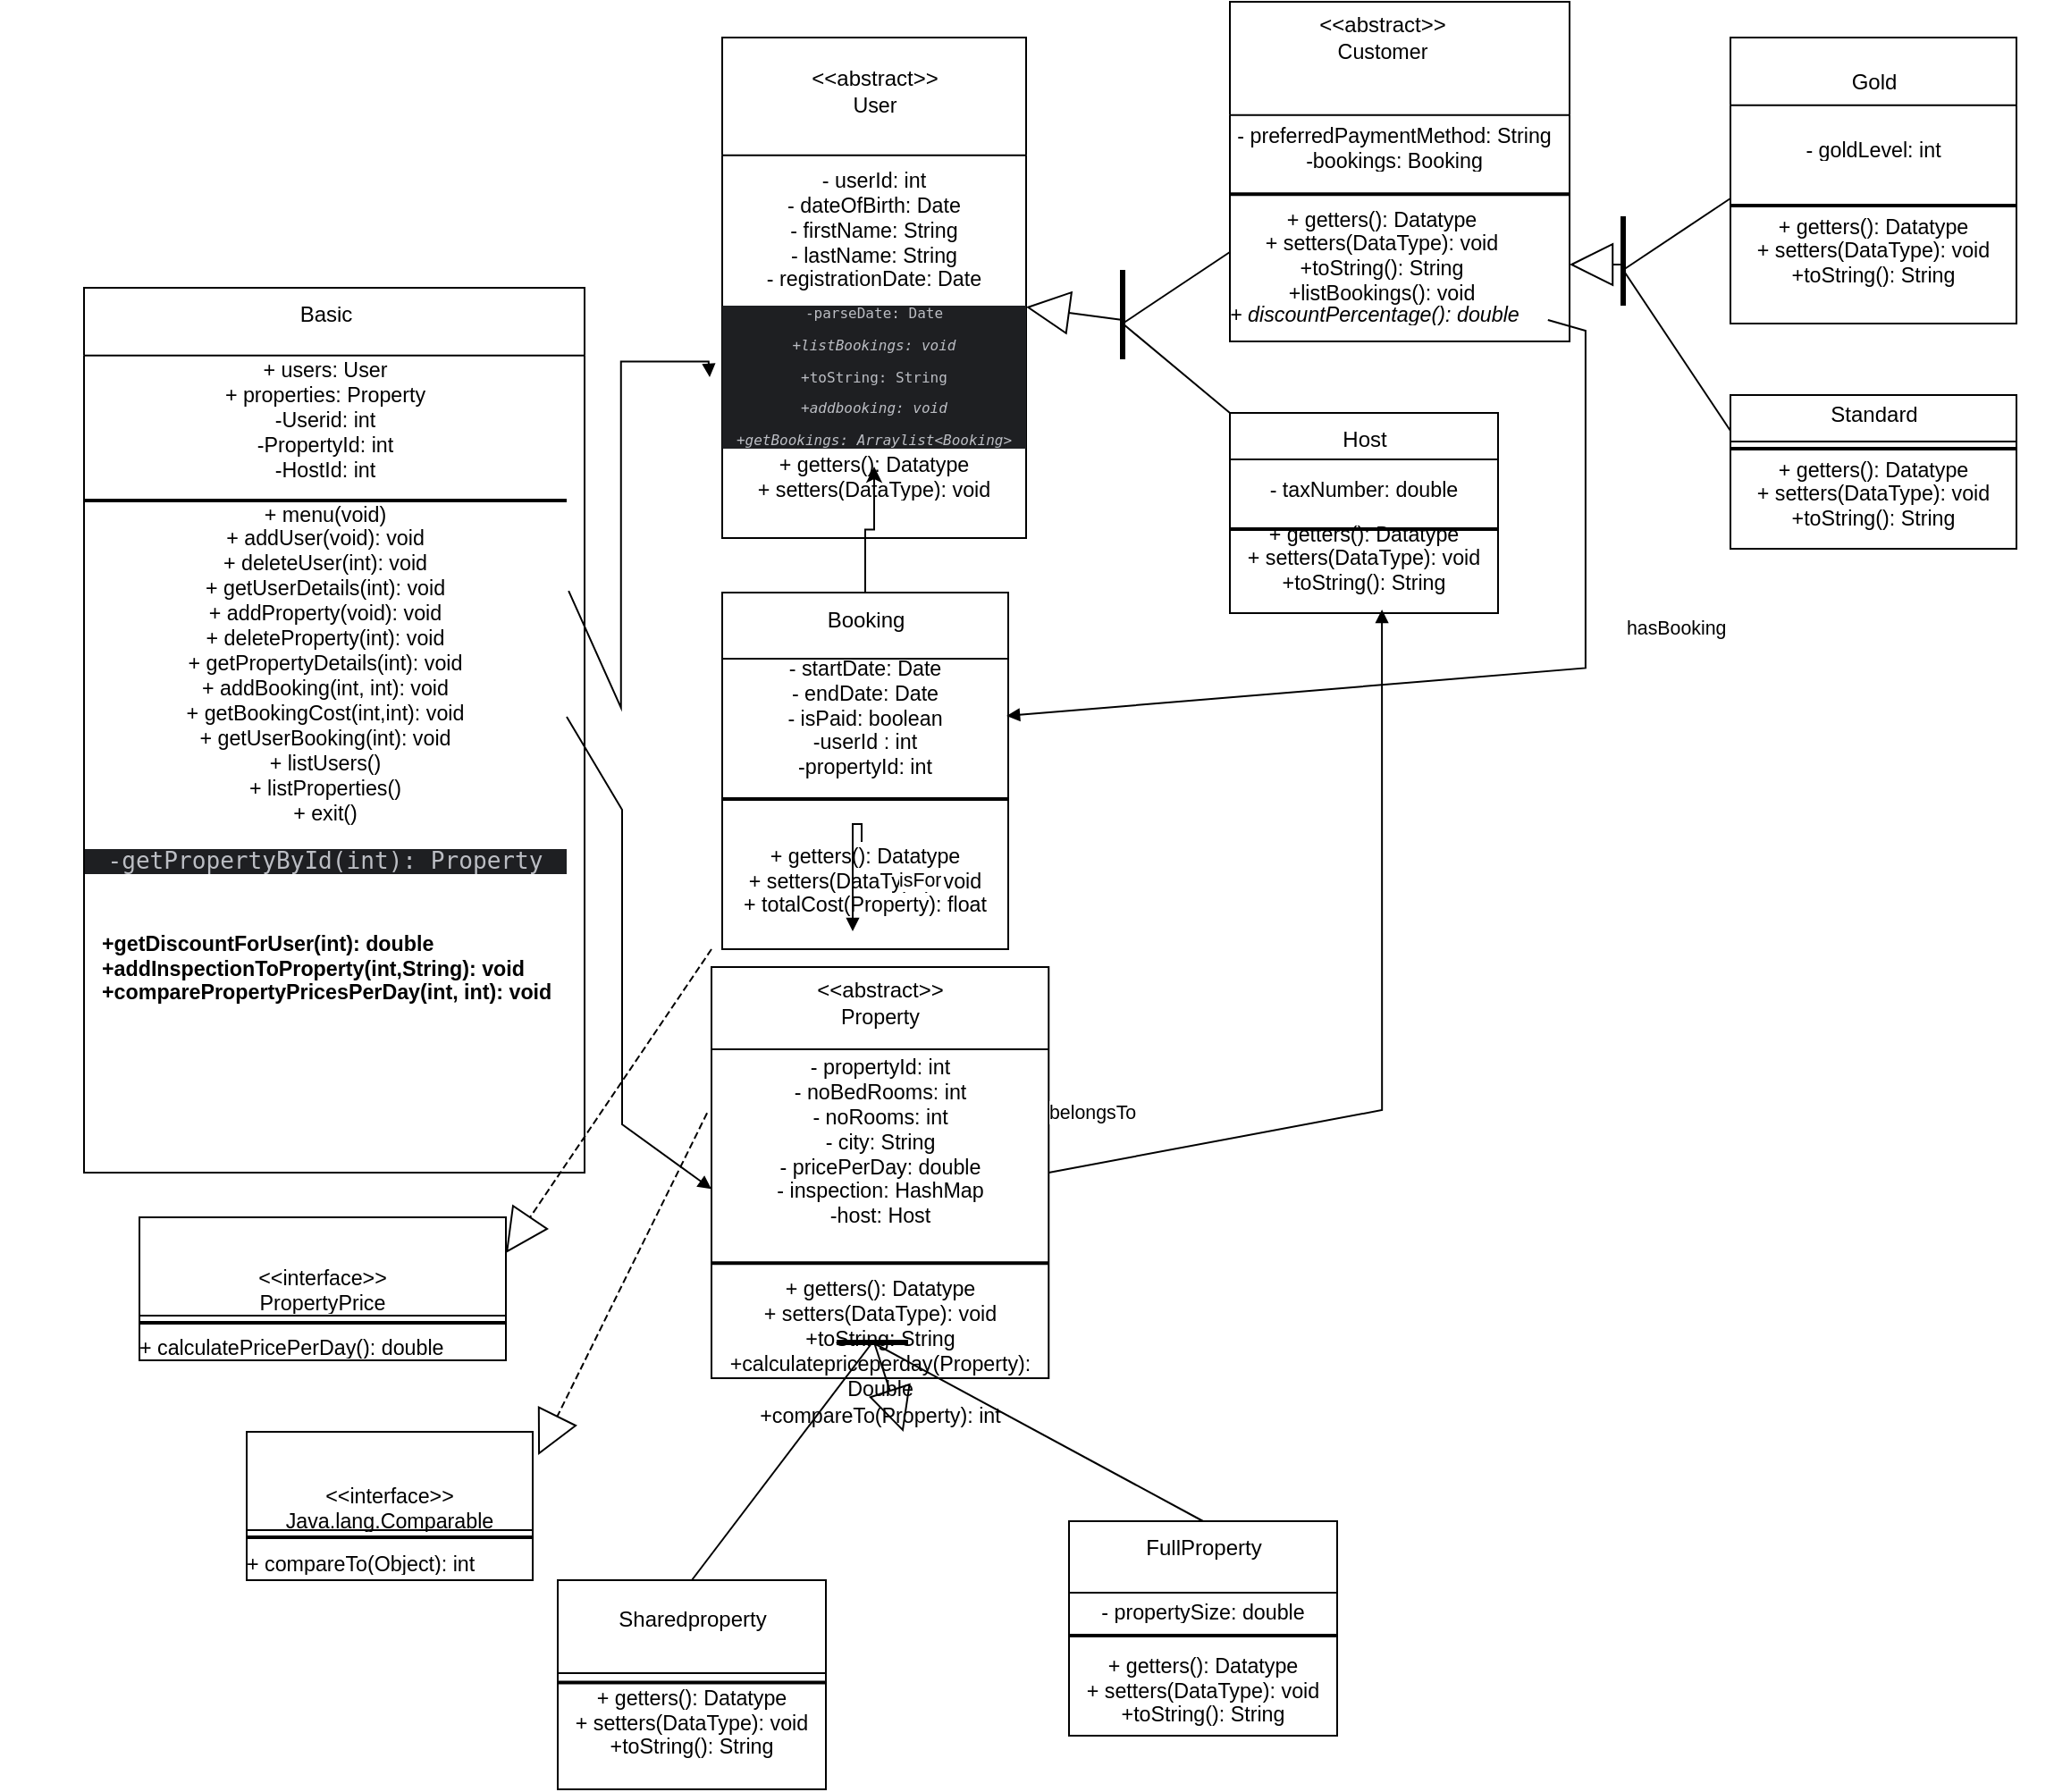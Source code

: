<mxfile version="22.1.4" type="device">
  <diagram name="Assignment-2" id="Assignment-2">
    <mxGraphModel dx="2587" dy="2037" grid="1" gridSize="10" guides="1" tooltips="1" connect="1" arrows="1" fold="1" page="1" pageScale="1" pageWidth="827" pageHeight="1169" math="0" shadow="0">
      <root>
        <mxCell id="0" />
        <mxCell id="1" parent="0" />
        <UserObject label="" tags="Background" id="2">
          <mxCell style="vsdxID=110000;fillColor=none;gradientColor=none;strokeColor=none;spacingTop=-3;spacingBottom=-3;spacingLeft=-3;spacingRight=-3;points=[];labelBackgroundColor=none;rounded=0;html=1;whiteSpace=wrap;" parent="1" vertex="1">
            <mxGeometry x="-1" y="120" width="280" height="465" as="geometry" />
          </mxCell>
        </UserObject>
        <mxCell id="4" value="&lt;div style=&quot;font-size: 1px&quot;&gt;&lt;font style=&quot;font-size:11.64px;font-family:Helvetica;color:#000000;direction:ltr;letter-spacing:0px;line-height:120%;opacity:1&quot;&gt;+ users: User&lt;br&gt;+ properties: Property&lt;/font&gt;&lt;/div&gt;&lt;div style=&quot;font-size: 1px&quot;&gt;&lt;font style=&quot;font-size:11.64px;font-family:Helvetica;color:#000000;direction:ltr;letter-spacing:0px;line-height:120%;opacity:1&quot;&gt;-Userid: int&lt;/font&gt;&lt;/div&gt;&lt;div style=&quot;font-size: 1px&quot;&gt;&lt;font style=&quot;font-size:11.64px;font-family:Helvetica;color:#000000;direction:ltr;letter-spacing:0px;line-height:120%;opacity:1&quot;&gt;-PropertyId: int&lt;/font&gt;&lt;/div&gt;&lt;div style=&quot;&quot;&gt;&lt;span style=&quot;font-size: 11.64px;&quot;&gt;-HostId: int&lt;/span&gt;&lt;/div&gt;&lt;div style=&quot;font-size: 1px&quot;&gt;&lt;font style=&quot;font-size:11.64px;font-family:Helvetica;color:#000000;direction:ltr;letter-spacing:0px;line-height:120%;opacity:1&quot;&gt;&lt;br&gt;&lt;br&gt;&lt;br&gt;&lt;/font&gt;&lt;/div&gt;" style="verticalAlign=middle;align=center;overflow=width;vsdxID=2;fillColor=none;gradientColor=none;shape=stencil(nZBRDoQgDERP03+WHsHFe5iISyOCQdT19kIaIxq//Jtp3zTpAFaTaUYNUkwx+F6v1EYD+AUpyRkdKCYFqACrzgf9C352LfuxyWRWg1/yhT/nRE5IsZWuZtCSK8CPeI0e/hF+jV7AJM4PO7KWCyr390bSiNtEtQM=);strokeColor=none;spacingTop=-3;spacingBottom=-3;spacingLeft=-3;spacingRight=-3;points=[];labelBackgroundColor=none;rounded=0;html=1;whiteSpace=wrap;" parent="2" vertex="1">
          <mxGeometry y="8.936" width="270" height="75.064" as="geometry" />
        </mxCell>
        <mxCell id="5" style="vsdxID=3;fillColor=none;gradientColor=none;shape=stencil(fY9LDoAgDERP0z3SeALFe5iI0qhAEH+3F9KFxIW7mfa1nQI2m+m9Bim2GNysTxqiAWxBSrJGB4pJASrAZnRBT8HtdmDv+0xmtbojb7h4TuQJKW52NduOyYVsQVbij03iPcHpyt43TirxK6ge);strokeWidth=2;spacingTop=-3;spacingBottom=-3;spacingLeft=-3;spacingRight=-3;points=[];labelBackgroundColor=#ffffff;rounded=0;html=1;whiteSpace=wrap;" parent="2" vertex="1">
          <mxGeometry y="74.118" width="270" height="29.647" as="geometry" />
        </mxCell>
        <mxCell id="6" value="&lt;div style=&quot;font-size: 1px&quot;&gt;&lt;font style=&quot;font-size:11.64px;font-family:Helvetica;color:#000000;direction:ltr;letter-spacing:0px;line-height:120%;opacity:1&quot;&gt;+ menu(void)&lt;br&gt;+ addUser(void): void&lt;br&gt;+ deleteUser(int): void&lt;br&gt;+ getUserDetails(int): void&lt;br&gt;+ addProperty(void): void&lt;br&gt;+ deleteProperty(int): void&lt;br&gt;+ getPropertyDetails(int): void&lt;br&gt;+ addBooking(int, int): void&lt;br&gt;+ getBookingCost(int,int): void&lt;br&gt;+ getUserBooking(int): void&lt;br&gt;+ listUsers()&lt;br&gt;+ listProperties()&lt;br&gt;+ exit()&lt;/font&gt;&lt;/div&gt;&lt;div style=&quot;font-size: 1px&quot;&gt;&lt;font style=&quot;font-size:11.64px;font-family:Helvetica;color:#000000;direction:ltr;letter-spacing:0px;line-height:120%;opacity:1&quot;&gt;&lt;div style=&quot;background-color:#1e1f22;color:#bcbec4&quot;&gt;&lt;pre style=&quot;font-family:&#39;JetBrains Mono&#39;,monospace;font-size:9.8pt;&quot;&gt;-getPropertyById(int): Property&lt;/pre&gt;&lt;/div&gt;&lt;br&gt;&lt;br&gt;&lt;/font&gt;&lt;/div&gt;" style="verticalAlign=middle;align=center;overflow=width;vsdxID=4;fillColor=none;gradientColor=none;shape=stencil(nZBRDoQgDERP03+WHsHFe5iISyOCQdT19kIaIxq//Jtp3zTpAFaTaUYNUkwx+F6v1EYD+AUpyRkdKCYFqACrzgf9C352LfuxyWRWg1/yhT/nRE5IsZWuZtCSK8CPeI0e/hF+jV7AJM4PO7KWCyr390bSiNtEtQM=);strokeColor=none;spacingTop=-3;spacingBottom=-3;spacingLeft=-3;spacingRight=-3;points=[];labelBackgroundColor=none;rounded=0;html=1;whiteSpace=wrap;" parent="2" vertex="1">
          <mxGeometry y="88.938" width="270" height="242.118" as="geometry" />
        </mxCell>
        <mxCell id="7" value="&lt;div style=&quot;font-size: 1px&quot;&gt;&lt;font style=&quot;font-size:11.64px;font-family:Helvetica;color:#000000;direction:ltr;letter-spacing:0px;line-height:120%;opacity:1&quot;&gt;&lt;b&gt;+getDiscountForUser(int): double&lt;br/&gt;&lt;/b&gt;&lt;/font&gt;&lt;font style=&quot;font-size:11.64px;font-family:Helvetica;color:#000000;direction:ltr;letter-spacing:0px;line-height:120%;opacity:1&quot;&gt;&lt;b&gt;+addInspectionToProperty(int,String): void&lt;br/&gt;&lt;/b&gt;&lt;/font&gt;&lt;font style=&quot;font-size:11.64px;font-family:Helvetica;color:#000000;direction:ltr;letter-spacing:0px;line-height:120%;opacity:1&quot;&gt;&lt;b&gt;+comparePropertyPricesPerDay(int, int): void&lt;/b&gt;&lt;/font&gt;&lt;/div&gt;" style="verticalAlign=middle;align=left;overflow=width;vsdxID=5;fillColor=none;gradientColor=none;shape=stencil(nZBRDoQgDERP03+WHsHFe5iISyOCQdT19kIaIxq//Jtp3zTpAFaTaUYNUkwx+F6v1EYD+AUpyRkdKCYFqACrzgf9C352LfuxyWRWg1/yhT/nRE5IsZWuZtCSK8CPeI0e/hF+jV7AJM4PO7KWCyr390bSiNtEtQM=);strokeColor=none;spacingTop=-3;spacingBottom=-3;spacingLeft=-3;spacingRight=-3;points=[];labelBackgroundColor=none;rounded=0;html=1;whiteSpace=wrap;" parent="2" vertex="1">
          <mxGeometry x="10" y="312.765" width="270" height="74.118" as="geometry" />
        </mxCell>
        <mxCell id="_mRG-Ev9OdqG-h-X5Rf5-100" value="Basic" style="text;html=1;align=center;verticalAlign=middle;resizable=0;points=[];autosize=1;strokeColor=none;fillColor=none;" parent="2" vertex="1">
          <mxGeometry x="110" y="-12" width="50" height="30" as="geometry" />
        </mxCell>
        <mxCell id="3" value="&lt;div style=&quot;font-size: 1px&quot;&gt;&lt;br&gt;&lt;/div&gt;" style="verticalAlign=middle;align=center;overflow=width;vsdxID=1;fillColor=#ffffff;gradientColor=none;shape=stencil(UzV2Ls5ILEhVNTIoLinKz04tz0wpyVA1dlE1MsrMy0gtyiwBslSNXVWNndPyi1LTi/JL81Ig/IJEkEoQKze/DGRCBUSfAUiHkUElhGeuZ2YKFnCDqM3JzMOp1gC3QkMDspWiuwDIQDg9LTMnB+JzuDz1/QVzEVHOJUkxuivIdzFJoYYWYkAGeuIACkESlrErAA==);strokeColor=#000000;spacingTop=-3;spacingBottom=-3;spacingLeft=-3;spacingRight=-3;points=[];labelBackgroundColor=none;rounded=0;html=1;whiteSpace=wrap;" parent="2" vertex="1">
          <mxGeometry y="-30" width="280" height="495" as="geometry" />
        </mxCell>
        <UserObject label="" tags="Background" id="8">
          <mxCell style="vsdxID=610000;fillColor=none;gradientColor=none;strokeColor=none;spacingTop=-3;spacingBottom=-3;spacingLeft=-3;spacingRight=-3;points=[];labelBackgroundColor=none;rounded=0;html=1;whiteSpace=wrap;" parent="1" vertex="1">
            <mxGeometry x="356" y="250" width="184" height="210" as="geometry" />
          </mxCell>
        </UserObject>
        <mxCell id="9" value="&lt;div style=&quot;font-size: 1px&quot;&gt;&lt;br&gt;&lt;/div&gt;" style="verticalAlign=middle;align=center;overflow=width;vsdxID=6;fillColor=#ffffff;gradientColor=none;shape=stencil(UzV2Ls5ILEhVNTIoLinKz04tz0wpyVA1dlE1MsrMy0gtyiwBslSNXVWNndPyi1LTi/JL81Ig/IJEkEoQKze/DGRCBUSfAUiHkUElhGdooWdqDhZxgyjOyczDqdgAt0JDA7KVYjgByEA4Pi0zJwfid7g8DXwGcxNxDiZJMbozKHAzaSGHFmpABnoSAQpBkpexKwA=);strokeColor=#000000;spacingTop=-3;spacingBottom=-3;spacingLeft=-3;spacingRight=-3;points=[];labelBackgroundColor=none;rounded=0;html=1;whiteSpace=wrap;" parent="8" vertex="1">
          <mxGeometry y="10.5" width="160" height="199.5" as="geometry" />
        </mxCell>
        <mxCell id="11" style="vsdxID=8;fillColor=none;gradientColor=none;shape=stencil(fY9LDoAgDERP0z3SeALFe5iI0qhAEH+3F9KFxIW7mfa1nQI2m+m9Bim2GNysTxqiAWxBSrJGB4pJASrAZnRBT8HtdmDv+0xmtbojb7h4TuQJKW52NduOyYVsQVbij03iPcHpyt43TirxK6ge);strokeWidth=2;spacingTop=-3;spacingBottom=-3;spacingLeft=-3;spacingRight=-3;points=[];labelBackgroundColor=#ffffff;rounded=0;html=1;whiteSpace=wrap;" parent="8" vertex="1">
          <mxGeometry y="120" width="160" height="12" as="geometry" />
        </mxCell>
        <mxCell id="12" value="&lt;div style=&quot;font-size: 1px&quot;&gt;&lt;font style=&quot;font-size:11.64px;font-family:Helvetica;color:#000000;direction:ltr;letter-spacing:0px;line-height:120%;opacity:1&quot;&gt;+ getters(): Datatype&lt;br&gt;+ setters(DataType): void&lt;br&gt;+ totalCost(Property): float&lt;br&gt;&lt;/font&gt;&lt;/div&gt;" style="verticalAlign=middle;align=center;overflow=width;vsdxID=9;fillColor=none;gradientColor=none;shape=stencil(nZBRDoQgDERP03+WHsHFe5iISyOCQdT19kIaIxq//Jtp3zTpAFaTaUYNUkwx+F6v1EYD+AUpyRkdKCYFqACrzgf9C352LfuxyWRWg1/yhT/nRE5IsZWuZtCSK8CPeI0e/hF+jV7AJM4PO7KWCyr390bSiNtEtQM=);strokeColor=none;spacingTop=-3;spacingBottom=-3;spacingLeft=-3;spacingRight=-3;points=[];labelBackgroundColor=none;rounded=0;html=1;whiteSpace=wrap;" parent="8" vertex="1">
          <mxGeometry y="132" width="160" height="78" as="geometry" />
        </mxCell>
        <mxCell id="10" value="&lt;div style=&quot;font-size: 1px&quot;&gt;&lt;font style=&quot;font-size:11.64px;font-family:Helvetica;color:#000000;direction:ltr;letter-spacing:0px;line-height:120%;opacity:1&quot;&gt;- startDate: Date&lt;br&gt;- endDate: Date&lt;br&gt;- isPaid: boolean&lt;/font&gt;&lt;/div&gt;&lt;div style=&quot;font-size: 1px&quot;&gt;&lt;font style=&quot;font-size:11.64px;font-family:Helvetica;color:#000000;direction:ltr;letter-spacing:0px;line-height:120%;opacity:1&quot;&gt;-userId : int&lt;/font&gt;&lt;/div&gt;&lt;div style=&quot;font-size: 1px&quot;&gt;&lt;font style=&quot;font-size:11.64px;font-family:Helvetica;color:#000000;direction:ltr;letter-spacing:0px;line-height:120%;opacity:1&quot;&gt;-propertyId: int&lt;/font&gt;&lt;/div&gt;" style="verticalAlign=middle;align=center;overflow=width;vsdxID=7;fillColor=none;gradientColor=none;shape=stencil(nZBRDoQgDERP03+WHsHFe5iISyOCQdT19kIaIxq//Jtp3zTpAFaTaUYNUkwx+F6v1EYD+AUpyRkdKCYFqACrzgf9C352LfuxyWRWg1/yhT/nRE5IsZWuZtCSK8CPeI0e/hF+jV7AJM4PO7KWCyr390bSiNtEtQM=);strokeColor=none;spacingTop=-3;spacingBottom=-3;spacingLeft=-3;spacingRight=-3;points=[];labelBackgroundColor=none;rounded=0;html=1;whiteSpace=wrap;" parent="8" vertex="1">
          <mxGeometry y="39.0" width="160" height="81" as="geometry" />
        </mxCell>
        <mxCell id="_mRG-Ev9OdqG-h-X5Rf5-106" value="Booking" style="text;html=1;align=center;verticalAlign=middle;resizable=0;points=[];autosize=1;strokeColor=none;fillColor=none;" parent="8" vertex="1">
          <mxGeometry x="45" y="10.5" width="70" height="30" as="geometry" />
        </mxCell>
        <UserObject label="" tags="Background" id="13">
          <mxCell style="vsdxID=1010000;fillColor=none;gradientColor=none;strokeColor=none;spacingTop=-3;spacingBottom=-3;spacingLeft=-3;spacingRight=-3;points=[];labelBackgroundColor=none;rounded=0;html=1;whiteSpace=wrap;" parent="1" vertex="1">
            <mxGeometry x="350" y="470" width="224" height="260" as="geometry" />
          </mxCell>
        </UserObject>
        <mxCell id="14" value="&lt;div style=&quot;font-size: 1px&quot;&gt;&lt;br&gt;&lt;/div&gt;" style="verticalAlign=middle;align=center;overflow=width;vsdxID=10;fillColor=#ffffff;gradientColor=none;shape=stencil(UzV2Ls5ILEhVNTIoLinKz04tz0wpyVA1dlE1MsrMy0gtyiwBslSNXVWNndPyi1LTi/JL81Ig/IJEkEoQKze/DGRCBUSfAUiHkUElhAflukFU5mTm4VSJR6GhAdlKUdUCGQhnp2Xm5EB8DZentp9griHKqSQpRnUDua4lIbTQQgrIQE8QQCFIYjJ2BQA=);strokeColor=#000000;spacingTop=-3;spacingBottom=-3;spacingLeft=-3;spacingRight=-3;points=[];labelBackgroundColor=none;rounded=0;html=1;whiteSpace=wrap;" parent="13" vertex="1">
          <mxGeometry width="188.632" height="230.0" as="geometry" />
        </mxCell>
        <mxCell id="16" style="vsdxID=12;fillColor=none;gradientColor=none;shape=stencil(fY9LDoAgDERP0z3SeALFe5iI0qhAEH+3F9KFxIW7mfa1nQI2m+m9Bim2GNysTxqiAWxBSrJGB4pJASrAZnRBT8HtdmDv+0xmtbojb7h4TuQJKW52NduOyYVsQVbij03iPcHpyt43TirxK6ge);strokeWidth=2;spacingTop=-3;spacingBottom=-3;spacingLeft=-3;spacingRight=-3;points=[];labelBackgroundColor=#ffffff;rounded=0;html=1;whiteSpace=wrap;" parent="13" vertex="1">
          <mxGeometry y="161" width="188.632" height="9.2" as="geometry" />
        </mxCell>
        <mxCell id="17" value="&lt;div style=&quot;font-size: 1px&quot;&gt;&lt;font style=&quot;font-size:11.64px;font-family:Helvetica;color:#000000;direction:ltr;letter-spacing:0px;line-height:120%;opacity:1&quot;&gt;+ getters(): Datatype&lt;br&gt;+ setters(DataType): void&lt;br&gt;&lt;/font&gt;&lt;/div&gt;&lt;div style=&quot;font-size: 1px&quot;&gt;&lt;font style=&quot;font-size:11.64px;font-family:Helvetica;color:#000000;direction:ltr;letter-spacing:0px;line-height:120%;opacity:1&quot;&gt;+toString: String&lt;/font&gt;&lt;/div&gt;&lt;div style=&quot;&quot;&gt;&lt;span style=&quot;font-size: 11.64px;&quot;&gt;+calculatepriceperday(Property): Double&lt;/span&gt;&lt;/div&gt;&lt;div style=&quot;&quot;&gt;&lt;span style=&quot;font-size: 11.64px;&quot;&gt;+compareTo(Property): int&lt;/span&gt;&lt;/div&gt;" style="verticalAlign=middle;align=center;overflow=width;vsdxID=13;fillColor=none;gradientColor=none;shape=stencil(nZBRDoQgDERP03+WHsHFe5iISyOCQdT19kIaIxq//Jtp3zTpAFaTaUYNUkwx+F6v1EYD+AUpyRkdKCYFqACrzgf9C352LfuxyWRWg1/yhT/nRE5IsZWuZtCSK8CPeI0e/hF+jV7AJM4PO7KWCyr390bSiNtEtQM=);strokeColor=none;spacingTop=-3;spacingBottom=-3;spacingLeft=-3;spacingRight=-3;points=[];labelBackgroundColor=none;rounded=0;html=1;whiteSpace=wrap;" parent="13" vertex="1">
          <mxGeometry y="170.2" width="188.63" height="89.8" as="geometry" />
        </mxCell>
        <mxCell id="15" value="&lt;div style=&quot;font-size: 1px&quot;&gt;&lt;font style=&quot;font-size:11.64px;font-family:Helvetica;color:#000000;direction:ltr;letter-spacing:0px;line-height:120%;opacity:1&quot;&gt;- propertyId: int&lt;br&gt;- noBedRooms: int&lt;br&gt;- noRooms: int&lt;br&gt;- city: String&lt;br&gt;- pricePerDay: double&lt;br&gt;- inspection: HashMap&lt;/font&gt;&lt;/div&gt;&lt;div style=&quot;font-size: 1px&quot;&gt;&lt;font style=&quot;font-size:11.64px;font-family:Helvetica;color:#000000;direction:ltr;letter-spacing:0px;line-height:120%;opacity:1&quot;&gt;-host: Host&lt;br&gt;&lt;br&gt;&lt;/font&gt;&lt;/div&gt;" style="verticalAlign=middle;align=center;overflow=width;vsdxID=11;fillColor=none;gradientColor=none;shape=stencil(nZBRDoQgDERP03+WHsHFe5iISyOCQdT19kIaIxq//Jtp3zTpAFaTaUYNUkwx+F6v1EYD+AUpyRkdKCYFqACrzgf9C352LfuxyWRWg1/yhT/nRE5IsZWuZtCSK8CPeI0e/hF+jV7AJM4PO7KWCyr390bSiNtEtQM=);strokeColor=none;spacingTop=-3;spacingBottom=-3;spacingLeft=-3;spacingRight=-3;points=[];labelBackgroundColor=none;rounded=0;html=1;whiteSpace=wrap;" parent="13" vertex="1">
          <mxGeometry y="46" width="188.632" height="115.0" as="geometry" />
        </mxCell>
        <mxCell id="_mRG-Ev9OdqG-h-X5Rf5-103" value="&amp;lt;&amp;lt;abstract&amp;gt;&amp;gt;&lt;br style=&quot;border-color: var(--border-color); font-size: 11.64px;&quot;&gt;&lt;span style=&quot;font-size: 11.64px;&quot;&gt;Property&lt;/span&gt;" style="text;html=1;align=center;verticalAlign=middle;resizable=0;points=[];autosize=1;strokeColor=none;fillColor=none;" parent="13" vertex="1">
          <mxGeometry x="49.318" width="90" height="40" as="geometry" />
        </mxCell>
        <UserObject label="" tags="Background" id="18">
          <mxCell style="vsdxID=1410000;fillColor=none;gradientColor=none;strokeColor=none;spacingTop=-3;spacingBottom=-3;spacingLeft=-3;spacingRight=-3;points=[];labelBackgroundColor=none;rounded=0;html=1;whiteSpace=wrap;" parent="1" vertex="1">
            <mxGeometry x="-1" as="geometry" />
          </mxCell>
        </UserObject>
        <mxCell id="19" value="&lt;div style=&quot;font-size: 1px&quot;&gt;&lt;font style=&quot;font-size:10.67px;font-family:Helvetica;color:#000000;direction:ltr;letter-spacing:0px;line-height:120%;opacity:1&quot;&gt;1&lt;/font&gt;&lt;/div&gt;" style="verticalAlign=middle;align=left;overflow=width;vsdxID=15;fillColor=none;gradientColor=none;strokeColor=none;spacingTop=-3;spacingBottom=-3;spacingLeft=-3;spacingRight=-3;points=[];labelBackgroundColor=#ffffff;rounded=0;html=1;whiteSpace=wrap;" parent="18" vertex="1">
          <mxGeometry as="geometry" />
        </mxCell>
        <mxCell id="20" value="&lt;div style=&quot;font-size: 1px&quot;&gt;&lt;font style=&quot;font-size:10.67px;font-family:Helvetica;color:#000000;direction:ltr;letter-spacing:0px;line-height:120%;opacity:1&quot;&gt;*&lt;/font&gt;&lt;/div&gt;" style="verticalAlign=middle;align=center;overflow=width;vsdxID=16;fillColor=none;gradientColor=none;strokeColor=none;spacingTop=-3;spacingBottom=-3;spacingLeft=-3;spacingRight=-3;points=[];labelBackgroundColor=#ffffff;rounded=0;html=1;whiteSpace=wrap;" parent="18" vertex="1">
          <mxGeometry as="geometry" />
        </mxCell>
        <mxCell id="75" parent="18" vertex="1">
          <mxGeometry x="350" y="140" as="geometry" />
        </mxCell>
        <UserObject label="" tags="Background" id="76">
          <mxCell style="vsdxID=14;edgeStyle=none;startArrow=none;endArrow=block;startSize=5;endSize=5;strokeColor=#000000;spacingTop=0;spacingBottom=0;spacingLeft=0;spacingRight=0;verticalAlign=middle;html=1;labelBackgroundColor=#ffffff;rounded=0;exitX=1.004;exitY=0.209;exitDx=0;exitDy=0;exitPerimeter=0;" parent="18" source="6" target="75" edge="1">
            <mxGeometry relative="1" as="geometry">
              <mxPoint x="-19" y="222" as="offset" />
              <Array as="points">
                <mxPoint x="300.38" y="324.95" />
                <mxPoint x="300.38" y="131.25" />
                <mxPoint x="349.38" y="131.25" />
              </Array>
            </mxGeometry>
          </mxCell>
        </UserObject>
        <UserObject label="" tags="Background" id="21">
          <mxCell style="vsdxID=1710000;fillColor=none;gradientColor=none;strokeColor=none;spacingTop=-3;spacingBottom=-3;spacingLeft=-3;spacingRight=-3;points=[];labelBackgroundColor=none;rounded=0;html=1;whiteSpace=wrap;" parent="1" vertex="1">
            <mxGeometry x="-1" as="geometry" />
          </mxCell>
        </UserObject>
        <mxCell id="22" value="&lt;div style=&quot;font-size: 1px&quot;&gt;&lt;font style=&quot;font-size:10.67px;font-family:Helvetica;color:#000000;direction:ltr;letter-spacing:0px;line-height:120%;opacity:1&quot;&gt;1&lt;/font&gt;&lt;/div&gt;" style="verticalAlign=middle;align=left;overflow=width;vsdxID=18;fillColor=none;gradientColor=none;strokeColor=none;spacingTop=-3;spacingBottom=-3;spacingLeft=-3;spacingRight=-3;points=[];labelBackgroundColor=#ffffff;rounded=0;html=1;whiteSpace=wrap;" parent="21" vertex="1">
          <mxGeometry as="geometry" />
        </mxCell>
        <mxCell id="23" value="&lt;div style=&quot;font-size: 1px&quot;&gt;&lt;font style=&quot;font-size:10.67px;font-family:Helvetica;color:#000000;direction:ltr;letter-spacing:0px;line-height:120%;opacity:1&quot;&gt;*&lt;/font&gt;&lt;/div&gt;" style="verticalAlign=middle;align=center;overflow=width;vsdxID=19;fillColor=none;gradientColor=none;strokeColor=none;spacingTop=-3;spacingBottom=-3;spacingLeft=-3;spacingRight=-3;points=[];labelBackgroundColor=#ffffff;rounded=0;html=1;whiteSpace=wrap;" parent="21" vertex="1">
          <mxGeometry y="4" as="geometry" />
        </mxCell>
        <UserObject label="" tags="Background" id="24">
          <mxCell style="vsdxID=2010000;fillColor=none;gradientColor=none;strokeColor=none;spacingTop=-3;spacingBottom=-3;spacingLeft=-3;spacingRight=-3;points=[];labelBackgroundColor=none;rounded=0;html=1;whiteSpace=wrap;" parent="1" vertex="1">
            <mxGeometry as="geometry" />
          </mxCell>
        </UserObject>
        <mxCell id="25" value="&lt;div style=&quot;font-size: 1px&quot;&gt;&lt;font style=&quot;font-size:10.67px;font-family:Helvetica;color:#000000;direction:ltr;letter-spacing:0px;line-height:120%;opacity:1&quot;&gt;1&lt;/font&gt;&lt;/div&gt;" style="verticalAlign=middle;align=left;overflow=width;vsdxID=22;fillColor=none;gradientColor=none;strokeColor=none;spacingTop=-3;spacingBottom=-3;spacingLeft=-3;spacingRight=-3;points=[];labelBackgroundColor=#ffffff;rounded=0;html=1;whiteSpace=wrap;" parent="24" vertex="1">
          <mxGeometry x="1" y="16" as="geometry" />
        </mxCell>
        <mxCell id="26" value="&lt;div style=&quot;font-size: 1px&quot;&gt;&lt;font style=&quot;font-size:10.67px;font-family:Helvetica;color:#000000;direction:ltr;letter-spacing:0px;line-height:120%;opacity:1&quot;&gt;*&lt;/font&gt;&lt;/div&gt;" style="verticalAlign=middle;align=center;overflow=width;vsdxID=23;fillColor=none;gradientColor=none;strokeColor=none;spacingTop=-3;spacingBottom=-3;spacingLeft=-3;spacingRight=-3;points=[];labelBackgroundColor=#ffffff;rounded=0;html=1;whiteSpace=wrap;" parent="24" vertex="1">
          <mxGeometry x="-48" as="geometry" />
        </mxCell>
        <UserObject label="" tags="Background" id="27">
          <mxCell style="vsdxID=2410000;fillColor=none;gradientColor=none;strokeColor=none;spacingTop=-3;spacingBottom=-3;spacingLeft=-3;spacingRight=-3;points=[];labelBackgroundColor=none;rounded=0;html=1;whiteSpace=wrap;" parent="1" vertex="1">
            <mxGeometry x="-1" y="5" as="geometry" />
          </mxCell>
        </UserObject>
        <mxCell id="28" value="&lt;div style=&quot;font-size: 1px&quot;&gt;&lt;font style=&quot;font-size:10.67px;font-family:Helvetica;color:#000000;direction:ltr;letter-spacing:0px;line-height:120%;opacity:1&quot;&gt;1&lt;/font&gt;&lt;/div&gt;" style="verticalAlign=middle;align=center;overflow=width;vsdxID=25;fillColor=none;gradientColor=none;strokeColor=none;spacingTop=-3;spacingBottom=-3;spacingLeft=-3;spacingRight=-3;points=[];labelBackgroundColor=#ffffff;rounded=0;html=1;whiteSpace=wrap;" parent="27" vertex="1">
          <mxGeometry as="geometry" />
        </mxCell>
        <mxCell id="29" value="&lt;div style=&quot;font-size: 1px&quot;&gt;&lt;font style=&quot;font-size:10.67px;font-family:Helvetica;color:#000000;direction:ltr;letter-spacing:0px;line-height:120%;opacity:1&quot;&gt;1&lt;/font&gt;&lt;/div&gt;" style="verticalAlign=middle;align=center;overflow=width;vsdxID=26;fillColor=none;gradientColor=none;strokeColor=none;spacingTop=-3;spacingBottom=-3;spacingLeft=-3;spacingRight=-3;points=[];labelBackgroundColor=#ffffff;rounded=0;html=1;whiteSpace=wrap;" parent="27" vertex="1">
          <mxGeometry x="2" as="geometry" />
        </mxCell>
        <UserObject label="&lt;div style=&quot;font-size: 1px&quot;&gt;&lt;font style=&quot;font-size:10.67px;font-family:Helvetica;color:#000000;direction:ltr;letter-spacing:0px;line-height:120%;opacity:1&quot;&gt;isFor&lt;/font&gt;&lt;/div&gt;" tags="Background" id="91">
          <mxCell style="vsdxID=24;edgeStyle=none;startArrow=none;endArrow=block;startSize=5;endSize=5;strokeColor=#000000;spacingTop=0;spacingBottom=0;spacingLeft=0;spacingRight=0;verticalAlign=middle;html=1;labelBackgroundColor=#ffffff;rounded=0;align=left;" parent="27" edge="1">
            <mxGeometry relative="1" as="geometry">
              <mxPoint x="24" y="8" as="offset" />
              <Array as="points">
                <mxPoint x="435" y="385" />
                <mxPoint x="430" y="385" />
              </Array>
              <mxPoint x="435" y="395" as="sourcePoint" />
              <mxPoint x="430" y="445" as="targetPoint" />
            </mxGeometry>
          </mxCell>
        </UserObject>
        <UserObject label="" tags="Background" id="30">
          <mxCell style="vsdxID=2710000;fillColor=none;gradientColor=none;strokeColor=none;spacingTop=-3;spacingBottom=-3;spacingLeft=-3;spacingRight=-3;points=[];labelBackgroundColor=none;rounded=0;html=1;whiteSpace=wrap;" parent="1" vertex="1">
            <mxGeometry x="-1" as="geometry" />
          </mxCell>
        </UserObject>
        <mxCell id="31" value="&lt;div style=&quot;font-size: 1px&quot;&gt;&lt;font style=&quot;font-size:10.67px;font-family:Helvetica;color:#000000;direction:ltr;letter-spacing:0px;line-height:120%;opacity:1&quot;&gt;*&lt;/font&gt;&lt;/div&gt;" style="verticalAlign=middle;align=left;overflow=width;vsdxID=29;fillColor=none;gradientColor=none;strokeColor=none;spacingTop=-3;spacingBottom=-3;spacingLeft=-3;spacingRight=-3;points=[];labelBackgroundColor=#ffffff;rounded=0;html=1;whiteSpace=wrap;" parent="30" vertex="1">
          <mxGeometry as="geometry" />
        </mxCell>
        <mxCell id="32" value="&lt;div style=&quot;font-size: 1px&quot;&gt;&lt;font style=&quot;font-size:10.67px;font-family:Helvetica;color:#000000;direction:ltr;letter-spacing:0px;line-height:120%;opacity:1&quot;&gt;1&lt;/font&gt;&lt;/div&gt;" style="verticalAlign=middle;align=center;overflow=width;vsdxID=30;fillColor=none;gradientColor=none;strokeColor=none;spacingTop=-3;spacingBottom=-3;spacingLeft=-3;spacingRight=-3;points=[];labelBackgroundColor=#ffffff;rounded=0;html=1;whiteSpace=wrap;" parent="30" vertex="1">
          <mxGeometry x="-10" as="geometry" />
        </mxCell>
        <UserObject label="" tags="Background" id="92">
          <mxCell style="vsdxID=33;edgeStyle=none;startArrow=none;endArrow=none;startSize=5;endSize=9;strokeWidth=3;strokeColor=#000000;spacingTop=0;spacingBottom=0;spacingLeft=0;spacingRight=0;verticalAlign=middle;html=1;labelBackgroundColor=#ffffff;rounded=0;" parent="1" edge="1">
            <mxGeometry relative="1" as="geometry">
              <mxPoint y="126" as="offset" />
              <Array as="points" />
              <mxPoint x="580" y="130" as="sourcePoint" />
              <mxPoint x="580" y="80" as="targetPoint" />
            </mxGeometry>
          </mxCell>
        </UserObject>
        <UserObject label="" tags="Background" id="93">
          <mxCell style="vsdxID=34;edgeStyle=none;startArrow=none;endArrow=none;startSize=5;endSize=7;strokeColor=#000000;spacingTop=0;spacingBottom=0;spacingLeft=0;spacingRight=0;verticalAlign=middle;html=1;labelBackgroundColor=#ffffff;rounded=0;" parent="1" edge="1">
            <mxGeometry relative="1" as="geometry">
              <mxPoint x="-30" y="121" as="offset" />
              <Array as="points" />
              <mxPoint x="580" y="110" as="sourcePoint" />
              <mxPoint x="640" y="70" as="targetPoint" />
            </mxGeometry>
          </mxCell>
        </UserObject>
        <UserObject label="" tags="Background" id="33">
          <mxCell style="vsdxID=3510000;fillColor=none;gradientColor=none;strokeColor=none;spacingTop=-3;spacingBottom=-3;spacingLeft=-3;spacingRight=-3;points=[];labelBackgroundColor=none;rounded=0;html=1;whiteSpace=wrap;" parent="1" vertex="1">
            <mxGeometry x="640" y="-70" width="190" height="190" as="geometry" />
          </mxCell>
        </UserObject>
        <mxCell id="34" value="&lt;div style=&quot;font-size: 1px&quot;&gt;&lt;br&gt;&lt;/div&gt;" style="verticalAlign=middle;align=center;overflow=width;vsdxID=35;fillColor=#ffffff;gradientColor=none;shape=stencil(tZLdCoMwDIWfJreSNY/g3HsI1jWsa6V2f29vu7ANFGEq3p0kJ+FLCFDZm7rToLCPwV/0g5togI6gFDujA8ekgCqgsvVBn4O/uUbirs7OrK7+nic8pQ9zh8KXREQF0TtzErNlN2vGeeMBV1snCEn84Fu2Vnb/1nfY7MP0F/Ai8wRjA/Oyy42ulsT4RVJK3ouqAQ==);strokeColor=#000000;spacingTop=-3;spacingBottom=-3;spacingLeft=-3;spacingRight=-3;points=[];labelBackgroundColor=none;rounded=0;html=1;whiteSpace=wrap;" parent="33" vertex="1">
          <mxGeometry width="190" height="190" as="geometry" />
        </mxCell>
        <mxCell id="36" style="vsdxID=37;fillColor=none;gradientColor=none;shape=stencil(fY9LDoAgDERP0z3SeALFe5iI0qhAEH+3F9KFxIW7mfa1nQI2m+m9Bim2GNysTxqiAWxBSrJGB4pJASrAZnRBT8HtdmDv+0xmtbojb7h4TuQJKW52NduOyYVsQVbij03iPcHpyt43TirxK6ge);strokeWidth=2;spacingTop=-3;spacingBottom=-3;spacingLeft=-3;spacingRight=-3;points=[];labelBackgroundColor=#ffffff;rounded=0;html=1;whiteSpace=wrap;" parent="33" vertex="1">
          <mxGeometry y="101.333" width="190" height="12.667" as="geometry" />
        </mxCell>
        <mxCell id="38" value="&lt;div style=&quot;font-size: 1px&quot;&gt;&lt;font style=&quot;font-size:11.64px;font-family:Helvetica;color:#000000;direction:ltr;letter-spacing:0px;line-height:120%;opacity:1&quot;&gt;&lt;i&gt;+ discountPercentage(): double&lt;/i&gt;&lt;/font&gt;&lt;/div&gt;" style="verticalAlign=middle;align=left;overflow=width;vsdxID=38;fillColor=none;gradientColor=none;shape=stencil(nZBRDoQgDERP03+WHsHFe5iISyOCQdT19kIaIxq//Jtp3zTpAFaTaUYNUkwx+F6v1EYD+AUpyRkdKCYFqACrzgf9C352LfuxyWRWg1/yhT/nRE5IsZWuZtCSK8CPeI0e/hF+jV7AJM4PO7KWCyr390bSiNtEtQM=);strokeColor=none;spacingTop=-3;spacingBottom=-3;spacingLeft=-3;spacingRight=-3;points=[];labelBackgroundColor=none;rounded=0;html=1;whiteSpace=wrap;" parent="33" vertex="1">
          <mxGeometry y="158.333" width="190" height="31.667" as="geometry" />
        </mxCell>
        <mxCell id="35" value="&lt;div style=&quot;font-size: 1px&quot;&gt;&lt;font style=&quot;font-size:11.64px;font-family:Helvetica;color:#000000;direction:ltr;letter-spacing:0px;line-height:120%;opacity:1&quot;&gt;- preferredPaymentMethod: String&lt;/font&gt;&lt;/div&gt;&lt;div style=&quot;font-size: 1px&quot;&gt;&lt;font style=&quot;font-size:11.64px;font-family:Helvetica;color:#000000;direction:ltr;letter-spacing:0px;line-height:120%;opacity:1&quot;&gt;-bookings: Booking&lt;/font&gt;&lt;/div&gt;" style="verticalAlign=middle;align=center;overflow=width;vsdxID=36;fillColor=none;gradientColor=none;shape=stencil(nZBRDoQgDERP03+WHsHFe5iISyOCQdT19kIaIxq//Jtp3zTpAFaTaUYNUkwx+F6v1EYD+AUpyRkdKCYFqACrzgf9C352LfuxyWRWg1/yhT/nRE5IsZWuZtCSK8CPeI0e/hF+jV7AJM4PO7KWCyr390bSiNtEtQM=);strokeColor=none;spacingTop=-3;spacingBottom=-3;spacingLeft=-3;spacingRight=-3;points=[];labelBackgroundColor=none;rounded=0;html=1;whiteSpace=wrap;" parent="33" vertex="1">
          <mxGeometry x="-3" y="60" width="190" height="41.33" as="geometry" />
        </mxCell>
        <mxCell id="37" value="&lt;div style=&quot;font-size: 1px&quot;&gt;&lt;font style=&quot;font-size:11.64px;font-family:Helvetica;color:#000000;direction:ltr;letter-spacing:0px;line-height:120%;opacity:1&quot;&gt;+ getters(): Datatype&lt;br&gt;+ setters(DataType): void&lt;br&gt;+toString(): String&lt;/font&gt;&lt;/div&gt;&lt;div style=&quot;&quot;&gt;&lt;span style=&quot;font-size: 11.64px;&quot;&gt;+listBookings(): void&lt;/span&gt;&lt;/div&gt;" style="verticalAlign=middle;align=center;overflow=width;vsdxID=21;fillColor=none;gradientColor=none;shape=stencil(nZBRDoQgDERP03+WHsHFe5iISyOCQdT19kIaIxq//Jtp3zTpAFaTaUYNUkwx+F6v1EYD+AUpyRkdKCYFqACrzgf9C352LfuxyWRWg1/yhT/nRE5IsZWuZtCSK8CPeI0e/hF+jV7AJM4PO7KWCyr390bSiNtEtQM=);strokeColor=none;spacingTop=-3;spacingBottom=-3;spacingLeft=-3;spacingRight=-3;points=[];labelBackgroundColor=none;rounded=0;html=1;whiteSpace=wrap;" parent="33" vertex="1">
          <mxGeometry x="-10" y="114" width="190" height="56" as="geometry" />
        </mxCell>
        <mxCell id="_mRG-Ev9OdqG-h-X5Rf5-108" value="&amp;lt;&amp;lt;abstract&amp;gt;&amp;gt;&lt;br style=&quot;border-color: var(--border-color); font-size: 11.64px;&quot;&gt;&lt;span style=&quot;font-size: 11.64px;&quot;&gt;Customer&lt;/span&gt;" style="text;html=1;align=center;verticalAlign=middle;resizable=0;points=[];autosize=1;strokeColor=none;fillColor=none;" parent="33" vertex="1">
          <mxGeometry x="40" width="90" height="40" as="geometry" />
        </mxCell>
        <UserObject label="" tags="Background" id="94">
          <mxCell style="vsdxID=39;edgeStyle=none;startArrow=none;endArrow=none;startSize=5;endSize=7;strokeColor=#000000;spacingTop=0;spacingBottom=0;spacingLeft=0;spacingRight=0;verticalAlign=middle;html=1;labelBackgroundColor=#ffffff;rounded=0;" parent="1" edge="1">
            <mxGeometry relative="1" as="geometry">
              <mxPoint x="-30" y="126" as="offset" />
              <Array as="points" />
              <mxPoint x="580" y="110" as="sourcePoint" />
              <mxPoint x="640" y="160" as="targetPoint" />
            </mxGeometry>
          </mxCell>
        </UserObject>
        <UserObject label="" tags="Background" id="95">
          <mxCell style="vsdxID=40;edgeStyle=none;startArrow=none;endFill=0;endArrow=block;startSize=5;endSize=22;strokeColor=#000000;spacingTop=0;spacingBottom=0;spacingLeft=0;spacingRight=0;verticalAlign=middle;html=1;labelBackgroundColor=#ffffff;rounded=0;" parent="1" edge="1">
            <mxGeometry relative="1" as="geometry">
              <mxPoint x="15" y="102" as="offset" />
              <Array as="points" />
              <mxPoint x="860" y="77" as="sourcePoint" />
              <mxPoint x="830" y="77" as="targetPoint" />
            </mxGeometry>
          </mxCell>
        </UserObject>
        <UserObject label="" tags="Background" id="96">
          <mxCell style="vsdxID=41;edgeStyle=none;startArrow=none;endArrow=none;startSize=5;endSize=9;strokeWidth=3;strokeColor=#000000;spacingTop=0;spacingBottom=0;spacingLeft=0;spacingRight=0;verticalAlign=middle;html=1;labelBackgroundColor=#ffffff;rounded=0;" parent="1" edge="1">
            <mxGeometry relative="1" as="geometry">
              <mxPoint y="126" as="offset" />
              <Array as="points" />
              <mxPoint x="860" y="100" as="sourcePoint" />
              <mxPoint x="860" y="50" as="targetPoint" />
            </mxGeometry>
          </mxCell>
        </UserObject>
        <UserObject label="" tags="Background" id="97">
          <mxCell style="vsdxID=42;edgeStyle=none;startArrow=none;endArrow=none;startSize=5;endSize=7;strokeColor=#000000;spacingTop=0;spacingBottom=0;spacingLeft=0;spacingRight=0;verticalAlign=middle;html=1;labelBackgroundColor=#ffffff;rounded=0;" parent="1" edge="1">
            <mxGeometry relative="1" as="geometry">
              <mxPoint x="-30" y="121" as="offset" />
              <Array as="points" />
              <mxPoint x="860" y="80" as="sourcePoint" />
              <mxPoint x="920" y="40" as="targetPoint" />
            </mxGeometry>
          </mxCell>
        </UserObject>
        <UserObject label="" tags="Background" id="98">
          <mxCell style="vsdxID=43;edgeStyle=none;startArrow=none;endArrow=none;startSize=5;endSize=7;strokeColor=#000000;spacingTop=0;spacingBottom=0;spacingLeft=0;spacingRight=0;verticalAlign=middle;html=1;labelBackgroundColor=#ffffff;rounded=0;" parent="1" edge="1">
            <mxGeometry relative="1" as="geometry">
              <mxPoint x="-30" y="146" as="offset" />
              <Array as="points" />
              <mxPoint x="860" y="80" as="sourcePoint" />
              <mxPoint x="920" y="170" as="targetPoint" />
            </mxGeometry>
          </mxCell>
        </UserObject>
        <UserObject label="" tags="Background" id="39">
          <mxCell style="vsdxID=4410000;fillColor=none;gradientColor=none;strokeColor=none;spacingTop=-3;spacingBottom=-3;spacingLeft=-3;spacingRight=-3;points=[];labelBackgroundColor=none;rounded=0;html=1;whiteSpace=wrap;" parent="1" vertex="1">
            <mxGeometry x="920" y="10" width="180" height="110" as="geometry" />
          </mxCell>
        </UserObject>
        <mxCell id="40" value="&lt;div style=&quot;font-size: 1px&quot;&gt;&lt;br&gt;&lt;/div&gt;" style="verticalAlign=middle;align=center;overflow=width;vsdxID=44;fillColor=#ffffff;gradientColor=none;shape=stencil(UzV2Ls5ILEhVNTIoLinKz04tz0wpyVA1dlE1MsrMy0gtyiwBslSNXVWNndPyi1LTi/JL81Ig/IJEkEoQKze/DGRCBUSfAUiHkUElhGdkrGdmAhZxgyjOyczDqdgAt0JDA7KVYjgByEA4Pi0zJwfid7g8DXwGcxNRDiZJMYYzKHAzaSGHFmpABnoSAQpBkpexKwA=);strokeColor=#000000;spacingTop=-3;spacingBottom=-3;spacingLeft=-3;spacingRight=-3;points=[];labelBackgroundColor=none;rounded=0;html=1;whiteSpace=wrap;" parent="39" vertex="1">
          <mxGeometry y="-60" width="160" height="160" as="geometry" />
        </mxCell>
        <mxCell id="42" style="vsdxID=46;fillColor=none;gradientColor=none;shape=stencil(fY9LDoAgDERP0z3SeALFe5iI0qhAEH+3F9KFxIW7mfa1nQI2m+m9Bim2GNysTxqiAWxBSrJGB4pJASrAZnRBT8HtdmDv+0xmtbojb7h4TuQJKW52NduOyYVsQVbij03iPcHpyt43TirxK6ge);strokeWidth=2;spacingTop=-3;spacingBottom=-3;spacingLeft=-3;spacingRight=-3;points=[];labelBackgroundColor=#ffffff;rounded=0;html=1;whiteSpace=wrap;" parent="39" vertex="1">
          <mxGeometry y="30" width="160" height="8" as="geometry" />
        </mxCell>
        <mxCell id="43" value="&lt;div style=&quot;font-size: 1px&quot;&gt;&lt;font style=&quot;font-size:11.64px;font-family:Helvetica;color:#000000;direction:ltr;letter-spacing:0px;line-height:120%;opacity:1&quot;&gt;+ getters(): Datatype&lt;br&gt;+ setters(DataType): void&lt;/font&gt;&lt;/div&gt;&lt;div style=&quot;font-size: 1px&quot;&gt;&lt;font style=&quot;font-size:11.64px;font-family:Helvetica;color:#000000;direction:ltr;letter-spacing:0px;line-height:120%;opacity:1&quot;&gt;&lt;div style=&quot;border-color: var(--border-color); font-size: 1px;&quot;&gt;&lt;font style=&quot;border-color: var(--border-color); font-size: 11.64px; direction: ltr; letter-spacing: 0px; line-height: 13.968px; opacity: 1;&quot;&gt;+toString(): String&lt;/font&gt;&lt;/div&gt;&lt;div&gt;&lt;font style=&quot;border-color: var(--border-color); font-size: 11.64px; direction: ltr; letter-spacing: 0px; line-height: 13.968px; opacity: 1;&quot;&gt;&lt;br&gt;&lt;/font&gt;&lt;/div&gt;&lt;br&gt;&lt;/font&gt;&lt;/div&gt;" style="verticalAlign=middle;align=center;overflow=width;vsdxID=47;fillColor=none;gradientColor=none;shape=stencil(nZBRDoQgDERP03+WHsHFe5iISyOCQdT19kIaIxq//Jtp3zTpAFaTaUYNUkwx+F6v1EYD+AUpyRkdKCYFqACrzgf9C352LfuxyWRWg1/yhT/nRE5IsZWuZtCSK8CPeI0e/hF+jV7AJM4PO7KWCyr390bSiNtEtQM=);strokeColor=none;spacingTop=-3;spacingBottom=-3;spacingLeft=-3;spacingRight=-3;points=[];labelBackgroundColor=none;rounded=0;html=1;whiteSpace=wrap;" parent="39" vertex="1">
          <mxGeometry y="38" width="160" height="52" as="geometry" />
        </mxCell>
        <mxCell id="41" value="&lt;div style=&quot;font-size: 1px&quot;&gt;&lt;font style=&quot;font-size:11.64px;font-family:Helvetica;color:#000000;direction:ltr;letter-spacing:0px;line-height:120%;opacity:1&quot;&gt;- goldLevel: int&lt;/font&gt;&lt;/div&gt;" style="verticalAlign=middle;align=center;overflow=width;vsdxID=45;fillColor=none;gradientColor=none;shape=stencil(nZBRDoQgDERP03+WHsHFe5iISyOCQdT19kIaIxq//Jtp3zTpAFaTaUYNUkwx+F6v1EYD+AUpyRkdKCYFqACrzgf9C352LfuxyWRWg1/yhT/nRE5IsZWuZtCSK8CPeI0e/hF+jV7AJM4PO7KWCyr390bSiNtEtQM=);strokeColor=none;spacingTop=-3;spacingBottom=-3;spacingLeft=-3;spacingRight=-3;points=[];labelBackgroundColor=none;rounded=0;html=1;whiteSpace=wrap;" parent="39" vertex="1">
          <mxGeometry y="-10" width="160" height="24" as="geometry" />
        </mxCell>
        <mxCell id="_mRG-Ev9OdqG-h-X5Rf5-111" value="Gold" style="text;html=1;align=center;verticalAlign=middle;resizable=0;points=[];autosize=1;strokeColor=none;fillColor=none;" parent="39" vertex="1">
          <mxGeometry x="55" y="-50" width="50" height="30" as="geometry" />
        </mxCell>
        <UserObject label="" tags="Background" id="44">
          <mxCell style="vsdxID=4810000;fillColor=none;gradientColor=none;strokeColor=none;spacingTop=-3;spacingBottom=-3;spacingLeft=-3;spacingRight=-3;points=[];labelBackgroundColor=none;rounded=0;html=1;whiteSpace=wrap;" parent="1" vertex="1">
            <mxGeometry x="920" y="150" width="160" height="86" as="geometry" />
          </mxCell>
        </UserObject>
        <mxCell id="45" value="&lt;div style=&quot;font-size: 1px&quot;&gt;&lt;br&gt;&lt;/div&gt;" style="verticalAlign=middle;align=center;overflow=width;vsdxID=48;fillColor=#ffffff;gradientColor=none;shape=stencil(tZLdDsIwCIWfhluD8AhzvseSdZZY26Wrf2+/VqImW5Y4jXcHOJAPAnA12KY3QDikGI7mKm2ywDsgEm9NlJQVcA1cdSGaQwxn32rcN8VZ1ClcyoSb9mHpILxrxLghfmT2anbiF824bNzi19YZQhZv+E6c091f9T9s9mT6CHiVeYbxA/O6y02ulsX0RXJK34vrEQ==);strokeColor=#000000;spacingTop=-3;spacingBottom=-3;spacingLeft=-3;spacingRight=-3;points=[];labelBackgroundColor=none;rounded=0;html=1;whiteSpace=wrap;" parent="44" vertex="1">
          <mxGeometry width="160" height="86" as="geometry" />
        </mxCell>
        <mxCell id="46" style="vsdxID=49;fillColor=none;gradientColor=none;shape=stencil(fY9LDoAgDERP0z3SeALFe5iI0qhAEH+3F9KFxIW7mfa1nQI2m+m9Bim2GNysTxqiAWxBSrJGB4pJASrAZnRBT8HtdmDv+0xmtbojb7h4TuQJKW52NduOyYVsQVbij03iPcHpyt43TirxK6ge);strokeWidth=2;spacingTop=-3;spacingBottom=-3;spacingLeft=-3;spacingRight=-3;points=[];labelBackgroundColor=#ffffff;rounded=0;html=1;whiteSpace=wrap;" parent="44" vertex="1">
          <mxGeometry y="26" width="160" height="8" as="geometry" />
        </mxCell>
        <mxCell id="47" value="&lt;div style=&quot;font-size: 1px&quot;&gt;&lt;font style=&quot;font-size:11.64px;font-family:Helvetica;color:#000000;direction:ltr;letter-spacing:0px;line-height:120%;opacity:1&quot;&gt;+ getters(): Datatype&lt;br&gt;+ setters(DataType): void&lt;/font&gt;&lt;/div&gt;&lt;div style=&quot;font-size: 1px&quot;&gt;&lt;font style=&quot;font-size:11.64px;font-family:Helvetica;color:#000000;direction:ltr;letter-spacing:0px;line-height:120%;opacity:1&quot;&gt;&lt;div style=&quot;border-color: var(--border-color); font-size: 1px;&quot;&gt;&lt;font style=&quot;border-color: var(--border-color); font-size: 11.64px; direction: ltr; letter-spacing: 0px; line-height: 13.968px; opacity: 1;&quot;&gt;+toString(): String&lt;/font&gt;&lt;/div&gt;&lt;div&gt;&lt;font style=&quot;border-color: var(--border-color); font-size: 11.64px; direction: ltr; letter-spacing: 0px; line-height: 13.968px; opacity: 1;&quot;&gt;&lt;br&gt;&lt;/font&gt;&lt;/div&gt;&lt;br&gt;&lt;/font&gt;&lt;/div&gt;" style="verticalAlign=middle;align=center;overflow=width;vsdxID=50;fillColor=none;gradientColor=none;shape=stencil(nZBRDoQgDERP03+WHsHFe5iISyOCQdT19kIaIxq//Jtp3zTpAFaTaUYNUkwx+F6v1EYD+AUpyRkdKCYFqACrzgf9C352LfuxyWRWg1/yhT/nRE5IsZWuZtCSK8CPeI0e/hF+jV7AJM4PO7KWCyr390bSiNtEtQM=);strokeColor=none;spacingTop=-3;spacingBottom=-3;spacingLeft=-3;spacingRight=-3;points=[];labelBackgroundColor=none;rounded=0;html=1;whiteSpace=wrap;" parent="44" vertex="1">
          <mxGeometry y="34" width="160" height="52" as="geometry" />
        </mxCell>
        <mxCell id="_mRG-Ev9OdqG-h-X5Rf5-112" value="Standard" style="text;html=1;align=center;verticalAlign=middle;resizable=0;points=[];autosize=1;strokeColor=none;fillColor=none;" parent="44" vertex="1">
          <mxGeometry x="45" y="-4" width="70" height="30" as="geometry" />
        </mxCell>
        <UserObject label="" tags="Background" id="48">
          <mxCell style="vsdxID=5110000;fillColor=none;gradientColor=none;strokeColor=none;spacingTop=-3;spacingBottom=-3;spacingLeft=-3;spacingRight=-3;points=[];labelBackgroundColor=none;rounded=0;html=1;whiteSpace=wrap;" parent="1" vertex="1">
            <mxGeometry x="356" y="-50" width="170" height="280" as="geometry" />
          </mxCell>
        </UserObject>
        <mxCell id="49" value="&lt;div style=&quot;font-size: 1px&quot;&gt;&lt;br&gt;&lt;/div&gt;" style="verticalAlign=middle;align=center;overflow=width;vsdxID=51;fillColor=#ffffff;gradientColor=none;shape=stencil(UzV2Ls5ILEhVNTIoLinKz04tz0wpyVA1dlE1MsrMy0gtyiwBslSNXVWNndPyi1LTi/JL81Ig/IJEkEoQKze/DGRCBUSfAUiHkUElhGdkrGdqDBZxgyjOyczDqdgAt0JDA7KVYjgByEA4Pi0zJwfid7g8DXwGcxNRDiZJMYYzKHAzaSGHFmpABnoSAQpBkpexKwA=);strokeColor=#000000;spacingTop=-3;spacingBottom=-3;spacingLeft=-3;spacingRight=-3;points=[];labelBackgroundColor=none;rounded=0;html=1;whiteSpace=wrap;" parent="48" vertex="1">
          <mxGeometry width="170" height="280" as="geometry" />
        </mxCell>
        <mxCell id="51" style="vsdxID=52;fillColor=none;gradientColor=none;shape=stencil(fY9LDoAgDERP0z3SeALFe5iI0qhAEH+3F9KFxIW7mfa1nQI2m+m9Bim2GNysTxqiAWxBSrJGB4pJASrAZnRBT8HtdmDv+0xmtbojb7h4TuQJKW52NduOyYVsQVbij03iPcHpyt43TirxK6ge);strokeWidth=2;spacingTop=-3;spacingBottom=-3;spacingLeft=-3;spacingRight=-3;points=[];labelBackgroundColor=#ffffff;rounded=0;html=1;whiteSpace=wrap;" parent="48" vertex="1">
          <mxGeometry y="197.647" width="170" height="13.176" as="geometry" />
        </mxCell>
        <mxCell id="52" value="&lt;div style=&quot;font-size: 1px&quot;&gt;&lt;font style=&quot;font-size:11.64px;font-family:Helvetica;color:#000000;direction:ltr;letter-spacing:0px;line-height:120%;opacity:1&quot;&gt;+ getters(): Datatype&lt;br/&gt;+ setters(DataType): void&lt;br/&gt;&lt;/font&gt;&lt;/div&gt;" style="verticalAlign=middle;align=center;overflow=width;vsdxID=53;fillColor=none;gradientColor=none;shape=stencil(nZBRDoQgDERP03+WHsHFe5iISyOCQdT19kIaIxq//Jtp3zTpAFaTaUYNUkwx+F6v1EYD+AUpyRkdKCYFqACrzgf9C352LfuxyWRWg1/yhT/nRE5IsZWuZtCSK8CPeI0e/hF+jV7AJM4PO7KWCyr390bSiNtEtQM=);strokeColor=none;spacingTop=-3;spacingBottom=-3;spacingLeft=-3;spacingRight=-3;points=[];labelBackgroundColor=none;rounded=0;html=1;whiteSpace=wrap;" parent="48" vertex="1">
          <mxGeometry y="210.824" width="170" height="69.176" as="geometry" />
        </mxCell>
        <mxCell id="50" value="&lt;div style=&quot;font-size: 1px&quot;&gt;&lt;font style=&quot;font-size:11.64px;font-family:Helvetica;color:#000000;direction:ltr;letter-spacing:0px;line-height:120%;opacity:1&quot;&gt;- userId: int&lt;br&gt;- dateOfBirth: Date&lt;br&gt;- firstName: String&lt;br&gt;- lastName: String&lt;br&gt;- registrationDate: Date&lt;br&gt;&lt;/font&gt;&lt;/div&gt;&lt;div style=&quot;&quot;&gt;&lt;font style=&quot;font-family: Helvetica; color: rgb(0, 0, 0); direction: ltr; letter-spacing: 0px; line-height: 120%; opacity: 1; font-size: 8px;&quot;&gt;&lt;div style=&quot;background-color: rgb(30, 31, 34); color: rgb(188, 190, 196);&quot;&gt;&lt;pre style=&quot;font-family: &amp;quot;JetBrains Mono&amp;quot;, monospace;&quot;&gt;-parseDate: Date&lt;/pre&gt;&lt;pre style=&quot;font-family: &amp;quot;JetBrains Mono&amp;quot;, monospace;&quot;&gt;&lt;div style=&quot;&quot;&gt;&lt;pre style=&quot;font-family: &amp;quot;JetBrains Mono&amp;quot;, monospace;&quot;&gt;&lt;i&gt;+listBookings: void&lt;/i&gt;&lt;/pre&gt;&lt;pre style=&quot;font-family: &amp;quot;JetBrains Mono&amp;quot;, monospace;&quot;&gt;&lt;div style=&quot;&quot;&gt;&lt;pre style=&quot;font-family: &amp;quot;JetBrains Mono&amp;quot;, monospace;&quot;&gt;+toString: String&lt;/pre&gt;&lt;pre style=&quot;font-family: &amp;quot;JetBrains Mono&amp;quot;, monospace;&quot;&gt;&lt;i&gt;+addbooking: void&lt;/i&gt;&lt;/pre&gt;&lt;pre style=&quot;font-family: &amp;quot;JetBrains Mono&amp;quot;, monospace;&quot;&gt;&lt;div style=&quot;&quot;&gt;&lt;pre style=&quot;font-family: &amp;quot;JetBrains Mono&amp;quot;, monospace;&quot;&gt;&lt;i&gt;+getBookings: Arraylist&amp;lt;Booking&amp;gt;&lt;/i&gt;&lt;/pre&gt;&lt;/div&gt;&lt;/pre&gt;&lt;/div&gt;&lt;/pre&gt;&lt;/div&gt;&lt;/pre&gt;&lt;/div&gt;&lt;/font&gt;&lt;/div&gt;" style="verticalAlign=middle;align=center;overflow=width;vsdxID=32;fillColor=none;gradientColor=none;shape=stencil(nZBRDoQgDERP03+WHsHFe5iISyOCQdT19kIaIxq//Jtp3zTpAFaTaUYNUkwx+F6v1EYD+AUpyRkdKCYFqACrzgf9C352LfuxyWRWg1/yhT/nRE5IsZWuZtCSK8CPeI0e/hF+jV7AJM4PO7KWCyr390bSiNtEtQM=);strokeColor=none;spacingTop=-3;spacingBottom=-3;spacingLeft=-3;spacingRight=-3;points=[];labelBackgroundColor=none;rounded=0;html=1;whiteSpace=wrap;" parent="48" vertex="1">
          <mxGeometry y="70" width="170" height="170" as="geometry" />
        </mxCell>
        <mxCell id="_mRG-Ev9OdqG-h-X5Rf5-102" value="&amp;lt;&amp;lt;abstract&amp;gt;&amp;gt;&lt;br style=&quot;border-color: var(--border-color); font-size: 11.64px;&quot;&gt;&lt;span style=&quot;font-size: 11.64px;&quot;&gt;User&lt;/span&gt;" style="text;html=1;align=center;verticalAlign=middle;resizable=0;points=[];autosize=1;strokeColor=none;fillColor=none;" parent="48" vertex="1">
          <mxGeometry x="40" y="10" width="90" height="40" as="geometry" />
        </mxCell>
        <UserObject label="" tags="Background" id="53">
          <mxCell style="vsdxID=5410000;fillColor=none;gradientColor=none;strokeColor=none;spacingTop=-3;spacingBottom=-3;spacingLeft=-3;spacingRight=-3;points=[];labelBackgroundColor=none;rounded=0;html=1;whiteSpace=wrap;" parent="1" vertex="1">
            <mxGeometry x="640" y="160" width="150" height="112" as="geometry" />
          </mxCell>
        </UserObject>
        <mxCell id="54" value="&lt;div style=&quot;font-size: 1px&quot;&gt;&lt;br&gt;&lt;/div&gt;" style="verticalAlign=middle;align=center;overflow=width;vsdxID=54;fillColor=#ffffff;gradientColor=none;shape=stencil(tZLdDsIwCIWfhlvD4BHmfI8l6yyxtktX/97eVqImW5Y4jXcHOJAPAnA92nYwQDimGA7mIl2ywFsgEm9NlJQVcANc9yGafQwn32k8tMVZ1DGcy4Sr9mHpILxpRLyh6pHZqdmJXzTjsrHCr60zhCze8L04p7u/6n/Y7Mn0EfAq8wzjB+Z1l5tcLYvpi+SUvhc3dw==);strokeColor=#000000;spacingTop=-3;spacingBottom=-3;spacingLeft=-3;spacingRight=-3;points=[];labelBackgroundColor=none;rounded=0;html=1;whiteSpace=wrap;" parent="53" vertex="1">
          <mxGeometry width="150" height="112" as="geometry" />
        </mxCell>
        <mxCell id="56" style="vsdxID=56;fillColor=none;gradientColor=none;shape=stencil(fY9LDoAgDERP0z3SeALFe5iI0qhAEH+3F9KFxIW7mfa1nQI2m+m9Bim2GNysTxqiAWxBSrJGB4pJASrAZnRBT8HtdmDv+0xmtbojb7h4TuQJKW52NduOyYVsQVbij03iPcHpyt43TirxK6ge);strokeWidth=2;spacingTop=-3;spacingBottom=-3;spacingLeft=-3;spacingRight=-3;points=[];labelBackgroundColor=#ffffff;rounded=0;html=1;whiteSpace=wrap;" parent="53" vertex="1">
          <mxGeometry y="60" width="150" height="10" as="geometry" />
        </mxCell>
        <mxCell id="57" value="&lt;div style=&quot;font-size: 1px&quot;&gt;&lt;font style=&quot;font-size:11.64px;font-family:Helvetica;color:#000000;direction:ltr;letter-spacing:0px;line-height:120%;opacity:1&quot;&gt;+ getters(): Datatype&lt;br&gt;+ setters(DataType): void&lt;/font&gt;&lt;/div&gt;&lt;div style=&quot;font-size: 1px&quot;&gt;&lt;font style=&quot;font-size:11.64px;font-family:Helvetica;color:#000000;direction:ltr;letter-spacing:0px;line-height:120%;opacity:1&quot;&gt;&lt;div style=&quot;border-color: var(--border-color); font-size: 1px;&quot;&gt;&lt;font style=&quot;border-color: var(--border-color); font-size: 11.64px; direction: ltr; letter-spacing: 0px; line-height: 13.968px; opacity: 1;&quot;&gt;+toString(): String&lt;/font&gt;&lt;/div&gt;&lt;div&gt;&lt;font style=&quot;border-color: var(--border-color); font-size: 11.64px; direction: ltr; letter-spacing: 0px; line-height: 13.968px; opacity: 1;&quot;&gt;&lt;br&gt;&lt;/font&gt;&lt;/div&gt;&lt;br&gt;&lt;/font&gt;&lt;/div&gt;" style="verticalAlign=middle;align=center;overflow=width;vsdxID=28;fillColor=none;gradientColor=none;shape=stencil(nZBRDoQgDERP03+WHsHFe5iISyOCQdT19kIaIxq//Jtp3zTpAFaTaUYNUkwx+F6v1EYD+AUpyRkdKCYFqACrzgf9C352LfuxyWRWg1/yhT/nRE5IsZWuZtCSK8CPeI0e/hF+jV7AJM4PO7KWCyr390bSiNtEtQM=);strokeColor=none;spacingTop=-3;spacingBottom=-3;spacingLeft=-3;spacingRight=-3;points=[];labelBackgroundColor=none;rounded=0;html=1;whiteSpace=wrap;" parent="53" vertex="1">
          <mxGeometry y="60" width="150" height="52" as="geometry" />
        </mxCell>
        <mxCell id="55" value="&lt;div style=&quot;font-size: 1px&quot;&gt;&lt;font style=&quot;font-size:11.64px;font-family:Helvetica;color:#000000;direction:ltr;letter-spacing:0px;line-height:120%;opacity:1&quot;&gt;- taxNumber: double&lt;/font&gt;&lt;/div&gt;" style="verticalAlign=middle;align=center;overflow=width;vsdxID=55;fillColor=none;gradientColor=none;shape=stencil(nZBRDoQgDERP03+WHsHFe5iISyOCQdT19kIaIxq//Jtp3zTpAFaTaUYNUkwx+F6v1EYD+AUpyRkdKCYFqACrzgf9C352LfuxyWRWg1/yhT/nRE5IsZWuZtCSK8CPeI0e/hF+jV7AJM4PO7KWCyr390bSiNtEtQM=);strokeColor=none;spacingTop=-3;spacingBottom=-3;spacingLeft=-3;spacingRight=-3;points=[];labelBackgroundColor=none;rounded=0;html=1;whiteSpace=wrap;" parent="53" vertex="1">
          <mxGeometry y="30" width="150" height="24" as="geometry" />
        </mxCell>
        <mxCell id="_mRG-Ev9OdqG-h-X5Rf5-109" value="Host" style="text;html=1;align=center;verticalAlign=middle;resizable=0;points=[];autosize=1;strokeColor=none;fillColor=none;" parent="53" vertex="1">
          <mxGeometry x="50" width="50" height="30" as="geometry" />
        </mxCell>
        <UserObject label="" tags="Background" id="58">
          <mxCell style="vsdxID=6010000;fillColor=none;gradientColor=none;strokeColor=none;spacingTop=-3;spacingBottom=-3;spacingLeft=-3;spacingRight=-3;points=[];labelBackgroundColor=none;rounded=0;html=1;whiteSpace=wrap;" parent="1" vertex="1">
            <mxGeometry x="30" y="610" width="205" height="80" as="geometry" />
          </mxCell>
        </UserObject>
        <mxCell id="59" value="&lt;div style=&quot;font-size: 1px&quot;&gt;&lt;font style=&quot;font-size:11.64px;font-family:Helvetica;color:#000000;direction:ltr;letter-spacing:0px;line-height:120%;opacity:1&quot;&gt;&amp;lt;&amp;lt;interface&amp;gt;&amp;gt;&lt;br/&gt;&lt;/font&gt;&lt;font style=&quot;font-size:11.64px;font-family:Helvetica;color:#000000;direction:ltr;letter-spacing:0px;line-height:120%;opacity:1&quot;&gt;PropertyPrice&lt;/font&gt;&lt;/div&gt;" style="verticalAlign=middle;align=center;overflow=width;vsdxID=60;fillColor=#ffffff;gradientColor=none;shape=stencil(UzV2Ls5ILEhVNTIoLinKz04tz0wpyVA1dlE1MsrMy0gtyiwBslSNXVWNndPyi1LTi/JL81Ig/IJEkEoQKze/DGRCBUSfAUiHkUElhGdmoWduChZxgyjOyczDqdgAt0JDA7KVYjgByEA4Pi0zJwfid7g8DXwGcxNRDiZJMYYzKHAzaSGHFmpABnoSAQpBkpexKwA=);strokeColor=#000000;spacingTop=-3;spacingBottom=-3;spacingLeft=-3;spacingRight=-3;points=[];labelBackgroundColor=none;rounded=0;html=1;whiteSpace=wrap;" parent="58" vertex="1">
          <mxGeometry width="205" height="80" as="geometry" />
        </mxCell>
        <mxCell id="60" style="vsdxID=61;fillColor=none;gradientColor=none;shape=stencil(fY9LDoAgDERP0z3SeALFe5iI0qhAEH+3F9KFxIW7mfa1nQI2m+m9Bim2GNysTxqiAWxBSrJGB4pJASrAZnRBT8HtdmDv+0xmtbojb7h4TuQJKW52NduOyYVsQVbij03iPcHpyt43TirxK6ge);strokeColor=#000000;strokeWidth=2;spacingTop=-3;spacingBottom=-3;spacingLeft=-3;spacingRight=-3;points=[];labelBackgroundColor=#ffffff;rounded=0;html=1;whiteSpace=wrap;" parent="58" vertex="1">
          <mxGeometry y="55" width="205" height="8" as="geometry" />
        </mxCell>
        <mxCell id="61" value="&lt;div style=&quot;font-size: 1px&quot;&gt;&lt;font style=&quot;font-size:11.64px;font-family:Helvetica;color:#000000;direction:ltr;letter-spacing:0px;line-height:120%;opacity:1&quot;&gt;+ calculatePricePerDay(): double&lt;/font&gt;&lt;/div&gt;" style="verticalAlign=middle;align=left;overflow=width;vsdxID=62;fillColor=none;gradientColor=none;shape=stencil(nZBRDoQgDERP03+WHsHFe5iISyOCQdT19kIaIxq//Jtp3zTpAFaTaUYNUkwx+F6v1EYD+AUpyRkdKCYFqACrzgf9C352LfuxyWRWg1/yhT/nRE5IsZWuZtCSK8CPeI0e/hF+jV7AJM4PO7KWCyr390bSiNtEtQM=);strokeColor=none;spacingTop=-3;spacingBottom=-3;spacingLeft=-3;spacingRight=-3;points=[];labelBackgroundColor=none;rounded=0;html=1;whiteSpace=wrap;" parent="58" vertex="1">
          <mxGeometry y="63" width="205" height="17" as="geometry" />
        </mxCell>
        <UserObject label="" tags="Background" id="62">
          <mxCell style="vsdxID=5810000;fillColor=none;gradientColor=none;strokeColor=none;spacingTop=-3;spacingBottom=-3;spacingLeft=-3;spacingRight=-3;points=[];labelBackgroundColor=none;rounded=0;html=1;whiteSpace=wrap;" parent="1" vertex="1">
            <mxGeometry x="90" y="730" width="160" height="83" as="geometry" />
          </mxCell>
        </UserObject>
        <mxCell id="63" value="&lt;div style=&quot;font-size: 1px&quot;&gt;&lt;font style=&quot;font-size:11.64px;font-family:Helvetica;color:#000000;direction:ltr;letter-spacing:0px;line-height:120%;opacity:1&quot;&gt;&amp;lt;&amp;lt;interface&amp;gt;&amp;gt;&lt;br/&gt;&lt;/font&gt;&lt;font style=&quot;font-size:11.64px;font-family:Helvetica;color:#000000;direction:ltr;letter-spacing:0px;line-height:120%;opacity:1&quot;&gt;Java.lang.Comparable&lt;/font&gt;&lt;/div&gt;" style="verticalAlign=middle;align=center;overflow=width;vsdxID=58;fillColor=#ffffff;gradientColor=none;shape=stencil(UzV2Ls5ILEhVNTIoLinKz04tz0wpyVA1dlE1MsrMy0gtyiwBslSNXVWNndPyi1LTi/JL81Ig/IJEkEoQKze/DGRCBUSfAUiHkUElhGdmpmdkDhZxgyjOyczDqdgAt0JDA7KVYjgByEA4Pi0zJwfid7g8DXwGcxNRDiZJMYYzKHAzaSGHFmpABnoSAQpBkpexKwA=);strokeColor=#000000;spacingTop=-3;spacingBottom=-3;spacingLeft=-3;spacingRight=-3;points=[];labelBackgroundColor=none;rounded=0;html=1;whiteSpace=wrap;" parent="62" vertex="1">
          <mxGeometry width="160" height="83" as="geometry" />
        </mxCell>
        <mxCell id="64" style="vsdxID=63;fillColor=none;gradientColor=none;shape=stencil(fY9LDoAgDERP0z3SeALFe5iI0qhAEH+3F9KFxIW7mfa1nQI2m+m9Bim2GNysTxqiAWxBSrJGB4pJASrAZnRBT8HtdmDv+0xmtbojb7h4TuQJKW52NduOyYVsQVbij03iPcHpyt43TirxK6ge);strokeColor=#000000;strokeWidth=2;spacingTop=-3;spacingBottom=-3;spacingLeft=-3;spacingRight=-3;points=[];labelBackgroundColor=#ffffff;rounded=0;html=1;whiteSpace=wrap;" parent="62" vertex="1">
          <mxGeometry y="55" width="160" height="8" as="geometry" />
        </mxCell>
        <mxCell id="65" value="&lt;div style=&quot;font-size: 1px&quot;&gt;&lt;font style=&quot;font-size:11.64px;font-family:Helvetica;color:#000000;direction:ltr;letter-spacing:0px;line-height:120%;opacity:1&quot;&gt;+ compareTo(Object): int&lt;/font&gt;&lt;/div&gt;" style="verticalAlign=middle;align=left;overflow=width;vsdxID=64;fillColor=none;gradientColor=none;shape=stencil(nZBRDoQgDERP03+WHsHFe5iISyOCQdT19kIaIxq//Jtp3zTpAFaTaUYNUkwx+F6v1EYD+AUpyRkdKCYFqACrzgf9C352LfuxyWRWg1/yhT/nRE5IsZWuZtCSK8CPeI0e/hF+jV7AJM4PO7KWCyr390bSiNtEtQM=);strokeColor=none;spacingTop=-3;spacingBottom=-3;spacingLeft=-3;spacingRight=-3;points=[];labelBackgroundColor=none;rounded=0;html=1;whiteSpace=wrap;" parent="62" vertex="1">
          <mxGeometry y="63" width="160" height="20" as="geometry" />
        </mxCell>
        <UserObject label="" tags="Background" id="99">
          <mxCell style="vsdxID=66;edgeStyle=none;startArrow=none;endArrow=none;startSize=5;endSize=9;strokeWidth=3;strokeColor=#000000;spacingTop=0;spacingBottom=0;spacingLeft=0;spacingRight=0;verticalAlign=middle;html=1;labelBackgroundColor=#ffffff;rounded=0;" parent="1" edge="1">
            <mxGeometry relative="1" as="geometry">
              <mxPoint x="20" y="102" as="offset" />
              <Array as="points">
                <mxPoint x="440" y="680" />
              </Array>
              <mxPoint x="460" y="680" as="sourcePoint" />
              <mxPoint x="420" y="680" as="targetPoint" />
            </mxGeometry>
          </mxCell>
        </UserObject>
        <UserObject label="" tags="Background" id="66">
          <mxCell style="vsdxID=6710000;fillColor=none;gradientColor=none;strokeColor=none;spacingTop=-3;spacingBottom=-3;spacingLeft=-3;spacingRight=-3;points=[];labelBackgroundColor=none;rounded=0;html=1;whiteSpace=wrap;" parent="1" vertex="1">
            <mxGeometry x="264" y="813" width="150" height="117" as="geometry" />
          </mxCell>
        </UserObject>
        <mxCell id="67" value="&lt;div style=&quot;font-size: 1px&quot;&gt;&lt;br&gt;&lt;/div&gt;" style="verticalAlign=middle;align=center;overflow=width;vsdxID=67;fillColor=#ffffff;gradientColor=none;shape=stencil(UzV2Ls5ILEhVNTIoLinKz04tz0wpyVA1dlE1MsrMy0gtyiwBslSNXVWNndPyi1LTi/JL81Ig/IJEkEoQKze/DGRCBUSfAUiHkUElhGdiomdiAhZxgyjOyczDqdgAt0JDA7KVYjgByEA4Pi0zJwfid7g8DXwGcxNRDiZJMYYzKHAzaSGHFmpABnoSAQpBkpexKwA=);strokeColor=#000000;spacingTop=-3;spacingBottom=-3;spacingLeft=-3;spacingRight=-3;points=[];labelBackgroundColor=none;rounded=0;html=1;whiteSpace=wrap;" parent="66" vertex="1">
          <mxGeometry width="150" height="117" as="geometry" />
        </mxCell>
        <mxCell id="68" style="vsdxID=68;fillColor=none;gradientColor=none;shape=stencil(fY9LDoAgDERP0z3SeALFe5iI0qhAEH+3F9KFxIW7mfa1nQI2m+m9Bim2GNysTxqiAWxBSrJGB4pJASrAZnRBT8HtdmDv+0xmtbojb7h4TuQJKW52NduOyYVsQVbij03iPcHpyt43TirxK6ge);strokeWidth=2;spacingTop=-3;spacingBottom=-3;spacingLeft=-3;spacingRight=-3;points=[];labelBackgroundColor=#ffffff;rounded=0;html=1;whiteSpace=wrap;" parent="66" vertex="1">
          <mxGeometry y="52" width="150" height="10.4" as="geometry" />
        </mxCell>
        <mxCell id="69" value="&lt;div style=&quot;font-size: 1px&quot;&gt;&lt;font style=&quot;font-size:11.64px;font-family:Helvetica;color:#000000;direction:ltr;letter-spacing:0px;line-height:120%;opacity:1&quot;&gt;+ getters(): Datatype&lt;br&gt;+ setters(DataType): void&lt;br&gt;&lt;/font&gt;&lt;/div&gt;&lt;div style=&quot;font-size: 1px&quot;&gt;&lt;font style=&quot;font-size:11.64px;font-family:Helvetica;color:#000000;direction:ltr;letter-spacing:0px;line-height:120%;opacity:1&quot;&gt;+toString(): String&lt;/font&gt;&lt;/div&gt;" style="verticalAlign=middle;align=center;overflow=width;vsdxID=69;fillColor=none;gradientColor=none;shape=stencil(nZBRDoQgDERP03+WHsHFe5iISyOCQdT19kIaIxq//Jtp3zTpAFaTaUYNUkwx+F6v1EYD+AUpyRkdKCYFqACrzgf9C352LfuxyWRWg1/yhT/nRE5IsZWuZtCSK8CPeI0e/hF+jV7AJM4PO7KWCyr390bSiNtEtQM=);strokeColor=none;spacingTop=-3;spacingBottom=-3;spacingLeft=-3;spacingRight=-3;points=[];labelBackgroundColor=none;rounded=0;html=1;whiteSpace=wrap;" parent="66" vertex="1">
          <mxGeometry y="52" width="150" height="54.6" as="geometry" />
        </mxCell>
        <mxCell id="_mRG-Ev9OdqG-h-X5Rf5-113" value="Sharedproperty" style="text;html=1;align=center;verticalAlign=middle;resizable=0;points=[];autosize=1;strokeColor=none;fillColor=none;" parent="66" vertex="1">
          <mxGeometry x="20" y="7" width="110" height="30" as="geometry" />
        </mxCell>
        <UserObject label="" tags="Background" id="70">
          <mxCell style="vsdxID=7010000;fillColor=none;gradientColor=none;strokeColor=none;spacingTop=-3;spacingBottom=-3;spacingLeft=-3;spacingRight=-3;points=[];labelBackgroundColor=none;rounded=0;html=1;whiteSpace=wrap;" parent="1" vertex="1">
            <mxGeometry x="550" y="780" width="170" height="120" as="geometry" />
          </mxCell>
        </UserObject>
        <mxCell id="71" value="&lt;div style=&quot;font-size: 1px&quot;&gt;&lt;br&gt;&lt;/div&gt;" style="verticalAlign=middle;align=center;overflow=width;vsdxID=70;fillColor=#ffffff;gradientColor=none;shape=stencil(tZLdCoMwDIWfJreSNY/g3HsI1jWsa6V2f29vu7ANFGEq3p0kJ+FLCFDZm7rToLCPwV/0g5togI6gFDujA8ekgCqgsvVBn4O/uUbirs7OrK7+nic8pQ9zh8KXREQF0TtzErNlN2vGeeMBV1snCEn84Fu2Vnb/1nfY7MP0F/Ai8wRjA/Oyy42ulsT4RVJK3ouqAQ==);strokeColor=#000000;spacingTop=-3;spacingBottom=-3;spacingLeft=-3;spacingRight=-3;points=[];labelBackgroundColor=none;rounded=0;html=1;whiteSpace=wrap;" parent="70" vertex="1">
          <mxGeometry width="150" height="120" as="geometry" />
        </mxCell>
        <mxCell id="73" style="vsdxID=72;fillColor=none;gradientColor=none;shape=stencil(fY9LDoAgDERP0z3SeALFe5iI0qhAEH+3F9KFxIW7mfa1nQI2m+m9Bim2GNysTxqiAWxBSrJGB4pJASrAZnRBT8HtdmDv+0xmtbojb7h4TuQJKW52NduOyYVsQVbij03iPcHpyt43TirxK6ge);strokeWidth=2;spacingTop=-3;spacingBottom=-3;spacingLeft=-3;spacingRight=-3;points=[];labelBackgroundColor=#ffffff;rounded=0;html=1;whiteSpace=wrap;" parent="70" vertex="1">
          <mxGeometry y="60" width="150" height="8" as="geometry" />
        </mxCell>
        <mxCell id="74" value="&lt;div style=&quot;font-size: 1px&quot;&gt;&lt;font style=&quot;font-size:11.64px;font-family:Helvetica;color:#000000;direction:ltr;letter-spacing:0px;line-height:120%;opacity:1&quot;&gt;+ getters(): Datatype&lt;br&gt;+ setters(DataType): void&lt;br&gt;&lt;/font&gt;&lt;/div&gt;&lt;div style=&quot;font-size: 1px&quot;&gt;&lt;font style=&quot;font-size:11.64px;font-family:Helvetica;color:#000000;direction:ltr;letter-spacing:0px;line-height:120%;opacity:1&quot;&gt;+toString(): String&lt;/font&gt;&lt;/div&gt;" style="verticalAlign=middle;align=center;overflow=width;vsdxID=73;fillColor=none;gradientColor=none;shape=stencil(nZBRDoQgDERP03+WHsHFe5iISyOCQdT19kIaIxq//Jtp3zTpAFaTaUYNUkwx+F6v1EYD+AUpyRkdKCYFqACrzgf9C352LfuxyWRWg1/yhT/nRE5IsZWuZtCSK8CPeI0e/hF+jV7AJM4PO7KWCyr390bSiNtEtQM=);strokeColor=none;spacingTop=-3;spacingBottom=-3;spacingLeft=-3;spacingRight=-3;points=[];labelBackgroundColor=none;rounded=0;html=1;whiteSpace=wrap;" parent="70" vertex="1">
          <mxGeometry y="68" width="150" height="52" as="geometry" />
        </mxCell>
        <mxCell id="72" value="&lt;div style=&quot;font-size: 1px&quot;&gt;&lt;font style=&quot;font-size:11.64px;font-family:Helvetica;color:#000000;direction:ltr;letter-spacing:0px;line-height:120%;opacity:1&quot;&gt;- propertySize: double&lt;/font&gt;&lt;/div&gt;" style="verticalAlign=middle;align=center;overflow=width;vsdxID=71;fillColor=none;gradientColor=none;shape=stencil(nZBRDoQgDERP03+WHsHFe5iISyOCQdT19kIaIxq//Jtp3zTpAFaTaUYNUkwx+F6v1EYD+AUpyRkdKCYFqACrzgf9C352LfuxyWRWg1/yhT/nRE5IsZWuZtCSK8CPeI0e/hF+jV7AJM4PO7KWCyr390bSiNtEtQM=);strokeColor=none;spacingTop=-3;spacingBottom=-3;spacingLeft=-3;spacingRight=-3;points=[];labelBackgroundColor=none;rounded=0;html=1;whiteSpace=wrap;" parent="70" vertex="1">
          <mxGeometry y="40" width="150" height="20" as="geometry" />
        </mxCell>
        <mxCell id="_mRG-Ev9OdqG-h-X5Rf5-114" value="FullProperty" style="text;html=1;align=center;verticalAlign=middle;resizable=0;points=[];autosize=1;strokeColor=none;fillColor=none;" parent="70" vertex="1">
          <mxGeometry x="30" width="90" height="30" as="geometry" />
        </mxCell>
        <mxCell id="80" parent="1" vertex="1">
          <mxGeometry x="580" y="108" as="geometry" />
        </mxCell>
        <UserObject label="" tags="Background" id="81">
          <mxCell style="vsdxID=31;edgeStyle=none;startArrow=none;endFill=0;endArrow=block;startSize=5;endSize=22;strokeColor=#000000;spacingTop=0;spacingBottom=0;spacingLeft=0;spacingRight=0;verticalAlign=middle;html=1;labelBackgroundColor=#ffffff;rounded=0;entryX=1;entryY=0.475;entryDx=0;entryDy=0;entryPerimeter=0;" parent="1" source="80" target="50" edge="1">
            <mxGeometry relative="1" as="geometry">
              <mxPoint x="30" y="102" as="offset" />
              <Array as="points" />
            </mxGeometry>
          </mxCell>
        </UserObject>
        <UserObject label="" tags="Background" id="82">
          <mxCell style="vsdxID=57;edgeStyle=none;dashed=1;dashPattern=4.00 2.00;startArrow=none;endFill=0;endArrow=block;startSize=5;endSize=22;strokeColor=#000000;spacingTop=0;spacingBottom=0;spacingLeft=0;spacingRight=0;verticalAlign=middle;html=1;labelBackgroundColor=#ffffff;rounded=0;exitX=-0.013;exitY=0.31;exitDx=0;exitDy=0;exitPerimeter=0;entryX=1.019;entryY=0.157;entryDx=0;entryDy=0;entryPerimeter=0;" parent="1" source="15" target="63" edge="1">
            <mxGeometry relative="1" as="geometry">
              <mxPoint x="47" y="211" as="offset" />
              <Array as="points" />
            </mxGeometry>
          </mxCell>
        </UserObject>
        <mxCell id="83" parent="1" vertex="1">
          <mxGeometry x="350" y="460" as="geometry" />
        </mxCell>
        <UserObject label="" tags="Background" id="84">
          <mxCell style="vsdxID=59;edgeStyle=none;dashed=1;dashPattern=4.00 2.00;startArrow=none;endFill=0;endArrow=block;startSize=5;endSize=22;strokeColor=#000000;spacingTop=0;spacingBottom=0;spacingLeft=0;spacingRight=0;verticalAlign=middle;html=1;labelBackgroundColor=#ffffff;rounded=0;entryX=1;entryY=0.25;entryDx=0;entryDy=0;entryPerimeter=0;" parent="1" source="83" target="59" edge="1">
            <mxGeometry relative="1" as="geometry">
              <mxPoint x="57" y="186" as="offset" />
              <Array as="points" />
            </mxGeometry>
          </mxCell>
        </UserObject>
        <mxCell id="85" parent="1" vertex="1">
          <mxGeometry x="441" y="680" as="geometry" />
        </mxCell>
        <UserObject label="" tags="Background" id="86">
          <mxCell style="vsdxID=65;edgeStyle=none;startArrow=none;endFill=0;endArrow=block;startSize=5;endSize=22;strokeColor=#000000;spacingTop=0;spacingBottom=0;spacingLeft=0;spacingRight=0;verticalAlign=middle;html=1;labelBackgroundColor=#ffffff;rounded=0;entryX=0.569;entryY=1;entryDx=0;entryDy=0;entryPerimeter=0;" parent="1" source="85" target="17" edge="1">
            <mxGeometry relative="1" as="geometry">
              <mxPoint x="-1" y="116" as="offset" />
              <Array as="points" />
            </mxGeometry>
          </mxCell>
        </UserObject>
        <mxCell id="87" parent="1" vertex="1">
          <mxGeometry x="440" y="680" as="geometry" />
        </mxCell>
        <UserObject label="" tags="Background" id="88">
          <mxCell style="vsdxID=74;edgeStyle=none;startArrow=none;endArrow=none;startSize=5;endSize=7;strokeColor=#000000;spacingTop=0;spacingBottom=0;spacingLeft=0;spacingRight=0;verticalAlign=middle;html=1;labelBackgroundColor=#ffffff;rounded=0;exitX=0.5;exitY=0;exitDx=0;exitDy=0;exitPerimeter=0;" parent="1" source="67" target="87" edge="1">
            <mxGeometry relative="1" as="geometry">
              <mxPoint x="-38" y="116" as="offset" />
              <Array as="points" />
            </mxGeometry>
          </mxCell>
        </UserObject>
        <mxCell id="89" parent="1" vertex="1">
          <mxGeometry x="440" y="680" as="geometry" />
        </mxCell>
        <UserObject label="" tags="Background" id="90">
          <mxCell style="vsdxID=75;edgeStyle=none;startArrow=none;endArrow=none;startSize=5;endSize=7;strokeColor=#000000;spacingTop=0;spacingBottom=0;spacingLeft=0;spacingRight=0;verticalAlign=middle;html=1;labelBackgroundColor=#ffffff;rounded=0;exitX=0.5;exitY=0;exitDx=0;exitDy=0;exitPerimeter=0;" parent="1" source="71" target="89" edge="1">
            <mxGeometry relative="1" as="geometry">
              <mxPoint x="47" y="116" as="offset" />
              <Array as="points" />
            </mxGeometry>
          </mxCell>
        </UserObject>
        <mxCell id="_mRG-Ev9OdqG-h-X5Rf5-101" value="Basic" style="text;html=1;align=center;verticalAlign=middle;resizable=0;points=[];autosize=1;strokeColor=none;fillColor=none;" parent="1" vertex="1">
          <mxGeometry x="109" y="90" width="50" height="30" as="geometry" />
        </mxCell>
        <UserObject label="" tags="Background" id="77">
          <mxCell style="vsdxID=17;edgeStyle=none;startArrow=none;endArrow=block;startSize=5;endSize=5;strokeColor=#000000;spacingTop=0;spacingBottom=0;spacingLeft=0;spacingRight=0;verticalAlign=middle;html=1;labelBackgroundColor=#ffffff;rounded=0;exitX=1;exitY=0.5;exitDx=0;exitDy=0;exitPerimeter=0;entryX=0;entryY=0.68;entryDx=0;entryDy=0;entryPerimeter=0;" parent="1" source="6" target="15" edge="1">
            <mxGeometry relative="1" as="geometry">
              <mxPoint x="-20" y="174" as="offset" />
              <Array as="points">
                <mxPoint x="300" y="382" />
                <mxPoint x="300" y="558" />
              </Array>
            </mxGeometry>
          </mxCell>
        </UserObject>
        <UserObject label="&lt;div style=&quot;font-size: 1px&quot;&gt;&lt;font style=&quot;font-size:10.67px;font-family:Helvetica;color:#000000;direction:ltr;letter-spacing:0px;line-height:120%;opacity:1&quot;&gt;belongsTo&lt;/font&gt;&lt;/div&gt;" tags="Background" id="79">
          <mxCell style="vsdxID=27;edgeStyle=none;startArrow=none;endArrow=block;startSize=5;endSize=5;strokeColor=#000000;spacingTop=0;spacingBottom=0;spacingLeft=0;spacingRight=0;verticalAlign=middle;html=1;labelBackgroundColor=#ffffff;rounded=0;align=left;exitX=1;exitY=0.6;exitDx=0;exitDy=0;exitPerimeter=0;entryX=0.567;entryY=0.962;entryDx=0;entryDy=0;entryPerimeter=0;" parent="1" source="15" target="57" edge="1">
            <mxGeometry relative="1" as="geometry">
              <mxPoint x="-188" y="46" as="offset" />
              <Array as="points">
                <mxPoint x="725.1" y="550" />
              </Array>
            </mxGeometry>
          </mxCell>
        </UserObject>
        <UserObject label="&lt;div style=&quot;font-size: 1px&quot;&gt;&lt;font style=&quot;font-size:10.67px;font-family:Helvetica;color:#000000;direction:ltr;letter-spacing:0px;line-height:120%;opacity:1&quot;&gt;hasBooking&lt;/font&gt;&lt;/div&gt;" tags="Background" id="78">
          <mxCell style="vsdxID=20;edgeStyle=none;startArrow=none;endArrow=block;startSize=5;endSize=5;strokeColor=#000000;spacingTop=0;spacingBottom=0;spacingLeft=0;spacingRight=0;verticalAlign=middle;html=1;labelBackgroundColor=#ffffff;rounded=0;align=left;exitX=0.989;exitY=1.143;exitDx=0;exitDy=0;exitPerimeter=0;entryX=0.994;entryY=0.5;entryDx=0;entryDy=0;entryPerimeter=0;" parent="1" source="37" target="10" edge="1">
            <mxGeometry x="-0.299" y="21" relative="1" as="geometry">
              <mxPoint as="offset" />
              <Array as="points">
                <mxPoint x="838.95" y="114.02" />
                <mxPoint x="838.95" y="302.72" />
              </Array>
            </mxGeometry>
          </mxCell>
        </UserObject>
        <mxCell id="_mRG-Ev9OdqG-h-X5Rf5-107" value="" style="edgeStyle=orthogonalEdgeStyle;rounded=0;orthogonalLoop=1;jettySize=auto;html=1;" parent="1" source="_mRG-Ev9OdqG-h-X5Rf5-106" target="50" edge="1">
          <mxGeometry relative="1" as="geometry" />
        </mxCell>
      </root>
    </mxGraphModel>
  </diagram>
</mxfile>
